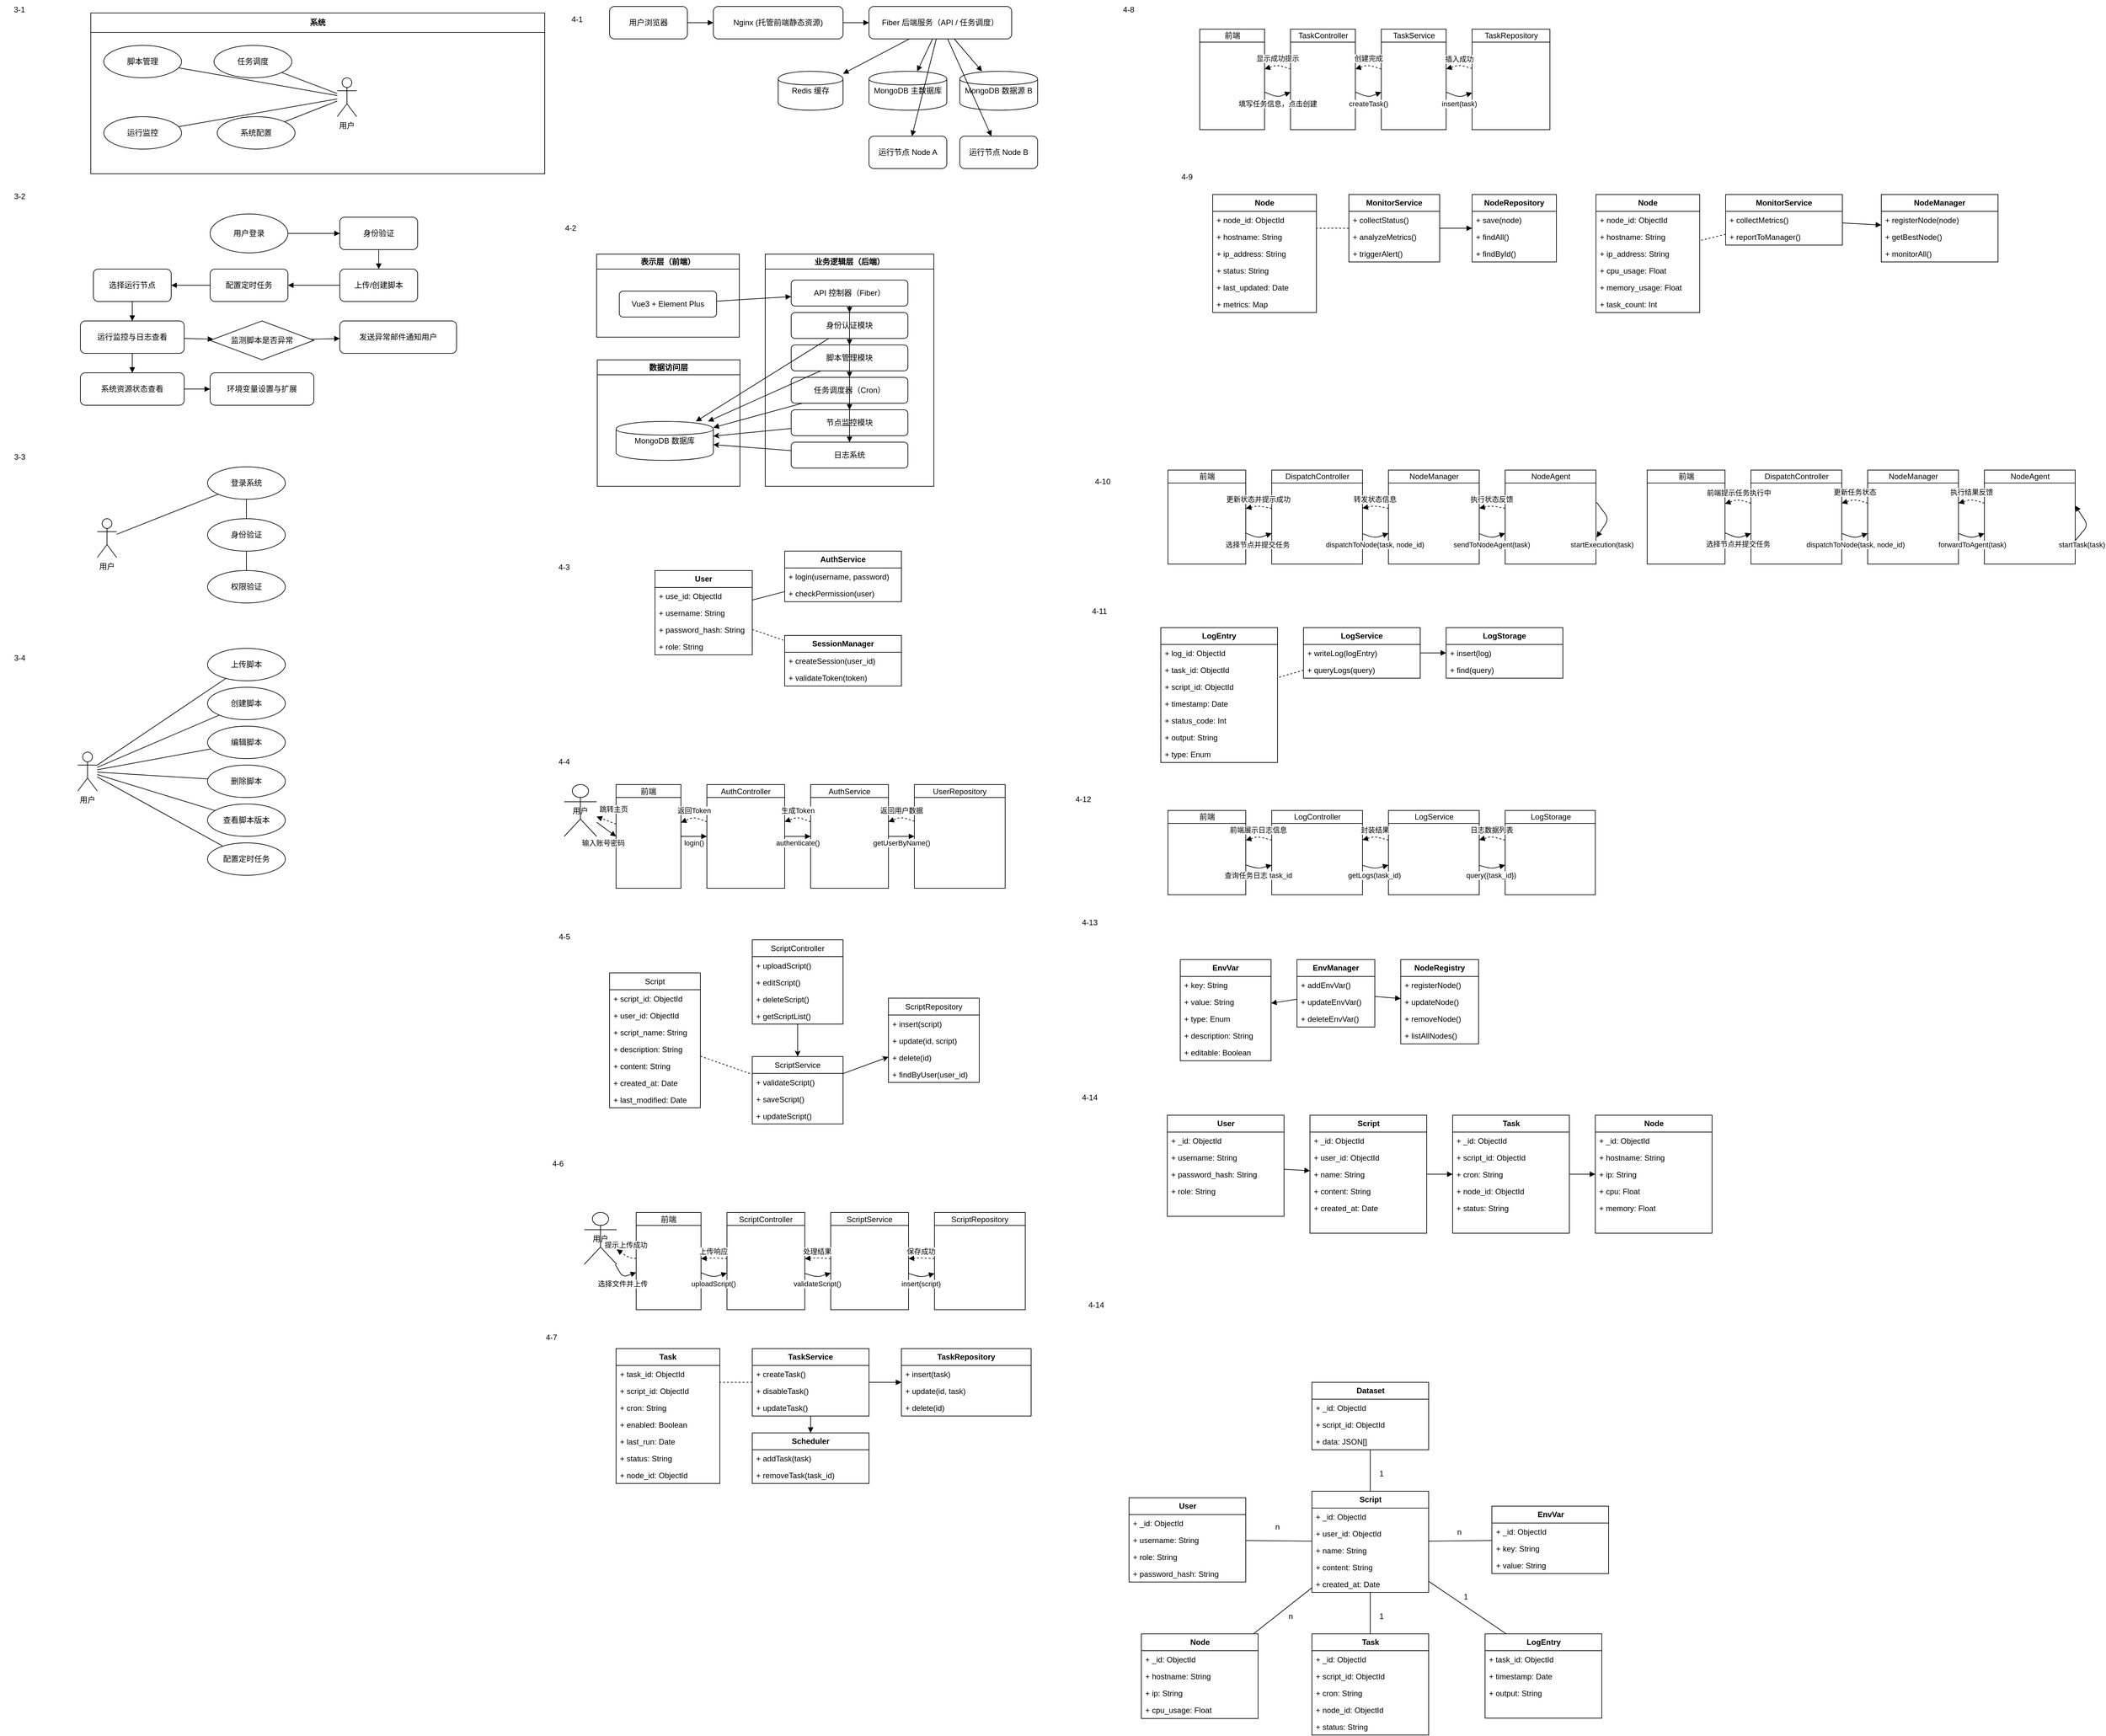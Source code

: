 <mxfile version="26.2.13">
  <diagram name="业务流程图" id="hBL6woh7gNFwQUwJsMlj">
    <mxGraphModel dx="978" dy="663" grid="1" gridSize="10" guides="1" tooltips="1" connect="1" arrows="1" fold="1" page="1" pageScale="1" pageWidth="827" pageHeight="1169" background="none" math="0" shadow="0">
      <root>
        <mxCell id="0" />
        <mxCell id="1" parent="0" />
        <mxCell id="Vya4OlFZXjykWqb1D_3U-92" value="用户" style="shape=umlActor;verticalLabelPosition=bottom;verticalAlign=top;fillColor=none;" parent="1" vertex="1">
          <mxGeometry x="520" y="140" width="30" height="60" as="geometry" />
        </mxCell>
        <mxCell id="Vya4OlFZXjykWqb1D_3U-93" value="系统" style="swimlane;whiteSpace=wrap;html=1;startSize=30;fillColor=none;" parent="1" vertex="1">
          <mxGeometry x="140" y="40" width="700" height="248" as="geometry">
            <mxRectangle x="150" y="80" width="60" height="30" as="alternateBounds" />
          </mxGeometry>
        </mxCell>
        <mxCell id="Vya4OlFZXjykWqb1D_3U-94" value="脚本管理" style="ellipse;whiteSpace=wrap;html=1;fillColor=none;" parent="Vya4OlFZXjykWqb1D_3U-93" vertex="1">
          <mxGeometry x="20" y="50" width="120" height="50" as="geometry" />
        </mxCell>
        <mxCell id="Vya4OlFZXjykWqb1D_3U-95" value="任务调度" style="ellipse;whiteSpace=wrap;html=1;fillColor=none;" parent="Vya4OlFZXjykWqb1D_3U-93" vertex="1">
          <mxGeometry x="190" y="50" width="120" height="50" as="geometry" />
        </mxCell>
        <mxCell id="Vya4OlFZXjykWqb1D_3U-96" value="运行监控" style="ellipse;whiteSpace=wrap;html=1;fillColor=none;" parent="Vya4OlFZXjykWqb1D_3U-93" vertex="1">
          <mxGeometry x="20" y="160" width="120" height="50" as="geometry" />
        </mxCell>
        <mxCell id="Vya4OlFZXjykWqb1D_3U-97" value="系统配置" style="ellipse;whiteSpace=wrap;html=1;fillColor=none;" parent="Vya4OlFZXjykWqb1D_3U-93" vertex="1">
          <mxGeometry x="195" y="160" width="120" height="50" as="geometry" />
        </mxCell>
        <mxCell id="Vya4OlFZXjykWqb1D_3U-98" style="endArrow=none;fillColor=none;" parent="1" source="Vya4OlFZXjykWqb1D_3U-92" target="Vya4OlFZXjykWqb1D_3U-94" edge="1">
          <mxGeometry relative="1" as="geometry" />
        </mxCell>
        <mxCell id="Vya4OlFZXjykWqb1D_3U-99" style="endArrow=none;fillColor=none;" parent="1" source="Vya4OlFZXjykWqb1D_3U-92" target="Vya4OlFZXjykWqb1D_3U-95" edge="1">
          <mxGeometry relative="1" as="geometry" />
        </mxCell>
        <mxCell id="Vya4OlFZXjykWqb1D_3U-100" style="endArrow=none;fillColor=none;" parent="1" source="Vya4OlFZXjykWqb1D_3U-92" target="Vya4OlFZXjykWqb1D_3U-96" edge="1">
          <mxGeometry relative="1" as="geometry" />
        </mxCell>
        <mxCell id="Vya4OlFZXjykWqb1D_3U-101" style="endArrow=none;fillColor=none;" parent="1" source="Vya4OlFZXjykWqb1D_3U-92" target="Vya4OlFZXjykWqb1D_3U-97" edge="1">
          <mxGeometry relative="1" as="geometry" />
        </mxCell>
        <mxCell id="Vya4OlFZXjykWqb1D_3U-104" value="用户登录" style="ellipse;whiteSpace=wrap;html=1;fillColor=none;" parent="1" vertex="1">
          <mxGeometry x="324" y="350" width="120" height="60" as="geometry" />
        </mxCell>
        <mxCell id="Vya4OlFZXjykWqb1D_3U-105" value="身份验证" style="rounded=1;whiteSpace=wrap;html=1;fillColor=none;" parent="1" vertex="1">
          <mxGeometry x="524" y="355" width="120" height="50" as="geometry" />
        </mxCell>
        <mxCell id="Vya4OlFZXjykWqb1D_3U-106" value="上传/创建脚本" style="rounded=1;whiteSpace=wrap;html=1;fillColor=none;" parent="1" vertex="1">
          <mxGeometry x="524" y="435" width="120" height="50" as="geometry" />
        </mxCell>
        <mxCell id="Vya4OlFZXjykWqb1D_3U-107" value="配置定时任务" style="rounded=1;whiteSpace=wrap;html=1;fillColor=none;" parent="1" vertex="1">
          <mxGeometry x="324" y="435" width="120" height="50" as="geometry" />
        </mxCell>
        <mxCell id="Vya4OlFZXjykWqb1D_3U-108" value="选择运行节点" style="rounded=1;whiteSpace=wrap;html=1;fillColor=none;" parent="1" vertex="1">
          <mxGeometry x="144" y="435" width="120" height="50" as="geometry" />
        </mxCell>
        <mxCell id="Vya4OlFZXjykWqb1D_3U-109" value="运行监控与日志查看" style="rounded=1;whiteSpace=wrap;html=1;fillColor=none;" parent="1" vertex="1">
          <mxGeometry x="124" y="515" width="160" height="50" as="geometry" />
        </mxCell>
        <mxCell id="Vya4OlFZXjykWqb1D_3U-110" value="系统资源状态查看" style="rounded=1;whiteSpace=wrap;html=1;fillColor=none;" parent="1" vertex="1">
          <mxGeometry x="124" y="595" width="160" height="50" as="geometry" />
        </mxCell>
        <mxCell id="Vya4OlFZXjykWqb1D_3U-111" value="环境变量设置与扩展" style="rounded=1;whiteSpace=wrap;html=1;fillColor=none;" parent="1" vertex="1">
          <mxGeometry x="324" y="595" width="160" height="50" as="geometry" />
        </mxCell>
        <mxCell id="Vya4OlFZXjykWqb1D_3U-112" value="监测脚本是否异常" style="rhombus;whiteSpace=wrap;html=1;fillColor=none;" parent="1" vertex="1">
          <mxGeometry x="324" y="515" width="160" height="60" as="geometry" />
        </mxCell>
        <mxCell id="Vya4OlFZXjykWqb1D_3U-113" value="发送异常邮件通知用户" style="rounded=1;whiteSpace=wrap;html=1;fillColor=none;" parent="1" vertex="1">
          <mxGeometry x="524" y="515" width="180" height="50" as="geometry" />
        </mxCell>
        <mxCell id="Vya4OlFZXjykWqb1D_3U-114" style="endArrow=block;fillColor=none;" parent="1" source="Vya4OlFZXjykWqb1D_3U-104" target="Vya4OlFZXjykWqb1D_3U-105" edge="1">
          <mxGeometry relative="1" as="geometry" />
        </mxCell>
        <mxCell id="Vya4OlFZXjykWqb1D_3U-115" style="endArrow=block;fillColor=none;" parent="1" source="Vya4OlFZXjykWqb1D_3U-105" target="Vya4OlFZXjykWqb1D_3U-106" edge="1">
          <mxGeometry relative="1" as="geometry" />
        </mxCell>
        <mxCell id="Vya4OlFZXjykWqb1D_3U-116" style="endArrow=block;fillColor=none;" parent="1" source="Vya4OlFZXjykWqb1D_3U-106" target="Vya4OlFZXjykWqb1D_3U-107" edge="1">
          <mxGeometry relative="1" as="geometry" />
        </mxCell>
        <mxCell id="Vya4OlFZXjykWqb1D_3U-117" style="endArrow=block;fillColor=none;" parent="1" source="Vya4OlFZXjykWqb1D_3U-107" target="Vya4OlFZXjykWqb1D_3U-108" edge="1">
          <mxGeometry relative="1" as="geometry" />
        </mxCell>
        <mxCell id="Vya4OlFZXjykWqb1D_3U-118" style="endArrow=block;fillColor=none;" parent="1" source="Vya4OlFZXjykWqb1D_3U-108" target="Vya4OlFZXjykWqb1D_3U-109" edge="1">
          <mxGeometry relative="1" as="geometry" />
        </mxCell>
        <mxCell id="Vya4OlFZXjykWqb1D_3U-119" style="endArrow=block;fillColor=none;" parent="1" source="Vya4OlFZXjykWqb1D_3U-109" target="Vya4OlFZXjykWqb1D_3U-110" edge="1">
          <mxGeometry relative="1" as="geometry" />
        </mxCell>
        <mxCell id="Vya4OlFZXjykWqb1D_3U-120" style="endArrow=block;fillColor=none;" parent="1" source="Vya4OlFZXjykWqb1D_3U-110" target="Vya4OlFZXjykWqb1D_3U-111" edge="1">
          <mxGeometry relative="1" as="geometry" />
        </mxCell>
        <mxCell id="Vya4OlFZXjykWqb1D_3U-121" style="endArrow=block;fillColor=none;" parent="1" source="Vya4OlFZXjykWqb1D_3U-109" target="Vya4OlFZXjykWqb1D_3U-112" edge="1">
          <mxGeometry relative="1" as="geometry" />
        </mxCell>
        <mxCell id="Vya4OlFZXjykWqb1D_3U-122" style="endArrow=block;fillColor=none;" parent="1" source="Vya4OlFZXjykWqb1D_3U-112" target="Vya4OlFZXjykWqb1D_3U-113" edge="1">
          <mxGeometry relative="1" as="geometry" />
        </mxCell>
        <mxCell id="Vya4OlFZXjykWqb1D_3U-123" value="用户" style="shape=umlActor;verticalLabelPosition=bottom;verticalAlign=top;fillColor=none;" parent="1" vertex="1">
          <mxGeometry x="150" y="820" width="30" height="60" as="geometry" />
        </mxCell>
        <mxCell id="Vya4OlFZXjykWqb1D_3U-124" value="登录系统" style="ellipse;whiteSpace=wrap;html=1;fillColor=none;" parent="1" vertex="1">
          <mxGeometry x="320" y="740" width="120" height="50" as="geometry" />
        </mxCell>
        <mxCell id="Vya4OlFZXjykWqb1D_3U-125" value="身份验证" style="ellipse;whiteSpace=wrap;html=1;fillColor=none;" parent="1" vertex="1">
          <mxGeometry x="320" y="820" width="120" height="50" as="geometry" />
        </mxCell>
        <mxCell id="Vya4OlFZXjykWqb1D_3U-126" value="权限验证" style="ellipse;whiteSpace=wrap;html=1;fillColor=none;" parent="1" vertex="1">
          <mxGeometry x="320" y="900" width="120" height="50" as="geometry" />
        </mxCell>
        <mxCell id="Vya4OlFZXjykWqb1D_3U-127" style="endArrow=none;fillColor=none;" parent="1" source="Vya4OlFZXjykWqb1D_3U-123" target="Vya4OlFZXjykWqb1D_3U-124" edge="1">
          <mxGeometry relative="1" as="geometry" />
        </mxCell>
        <mxCell id="Vya4OlFZXjykWqb1D_3U-128" style="endArrow=none;fillColor=none;" parent="1" source="Vya4OlFZXjykWqb1D_3U-124" target="Vya4OlFZXjykWqb1D_3U-125" edge="1">
          <mxGeometry relative="1" as="geometry" />
        </mxCell>
        <mxCell id="Vya4OlFZXjykWqb1D_3U-129" style="endArrow=none;fillColor=none;" parent="1" source="Vya4OlFZXjykWqb1D_3U-125" target="Vya4OlFZXjykWqb1D_3U-126" edge="1">
          <mxGeometry relative="1" as="geometry" />
        </mxCell>
        <mxCell id="Vya4OlFZXjykWqb1D_3U-130" value="用户" style="shape=umlActor;verticalLabelPosition=bottom;verticalAlign=top;fillColor=none;" parent="1" vertex="1">
          <mxGeometry x="120" y="1180" width="30" height="60" as="geometry" />
        </mxCell>
        <mxCell id="Vya4OlFZXjykWqb1D_3U-131" value="上传脚本" style="ellipse;whiteSpace=wrap;html=1;fillColor=none;" parent="1" vertex="1">
          <mxGeometry x="320" y="1020" width="120" height="50" as="geometry" />
        </mxCell>
        <mxCell id="Vya4OlFZXjykWqb1D_3U-132" value="创建脚本" style="ellipse;whiteSpace=wrap;html=1;fillColor=none;" parent="1" vertex="1">
          <mxGeometry x="320" y="1080" width="120" height="50" as="geometry" />
        </mxCell>
        <mxCell id="Vya4OlFZXjykWqb1D_3U-133" value="编辑脚本" style="ellipse;whiteSpace=wrap;html=1;fillColor=none;" parent="1" vertex="1">
          <mxGeometry x="320" y="1140" width="120" height="50" as="geometry" />
        </mxCell>
        <mxCell id="Vya4OlFZXjykWqb1D_3U-134" value="删除脚本" style="ellipse;whiteSpace=wrap;html=1;fillColor=none;" parent="1" vertex="1">
          <mxGeometry x="320" y="1200" width="120" height="50" as="geometry" />
        </mxCell>
        <mxCell id="Vya4OlFZXjykWqb1D_3U-135" value="查看脚本版本" style="ellipse;whiteSpace=wrap;html=1;fillColor=none;" parent="1" vertex="1">
          <mxGeometry x="320" y="1260" width="120" height="50" as="geometry" />
        </mxCell>
        <mxCell id="Vya4OlFZXjykWqb1D_3U-136" value="配置定时任务" style="ellipse;whiteSpace=wrap;html=1;fillColor=none;" parent="1" vertex="1">
          <mxGeometry x="320" y="1320" width="120" height="50" as="geometry" />
        </mxCell>
        <mxCell id="Vya4OlFZXjykWqb1D_3U-137" style="endArrow=none;fillColor=none;" parent="1" source="Vya4OlFZXjykWqb1D_3U-130" target="Vya4OlFZXjykWqb1D_3U-131" edge="1">
          <mxGeometry relative="1" as="geometry" />
        </mxCell>
        <mxCell id="Vya4OlFZXjykWqb1D_3U-138" style="endArrow=none;fillColor=none;" parent="1" source="Vya4OlFZXjykWqb1D_3U-130" target="Vya4OlFZXjykWqb1D_3U-132" edge="1">
          <mxGeometry relative="1" as="geometry" />
        </mxCell>
        <mxCell id="Vya4OlFZXjykWqb1D_3U-139" style="endArrow=none;fillColor=none;" parent="1" source="Vya4OlFZXjykWqb1D_3U-130" target="Vya4OlFZXjykWqb1D_3U-133" edge="1">
          <mxGeometry relative="1" as="geometry" />
        </mxCell>
        <mxCell id="Vya4OlFZXjykWqb1D_3U-140" style="endArrow=none;fillColor=none;" parent="1" source="Vya4OlFZXjykWqb1D_3U-130" target="Vya4OlFZXjykWqb1D_3U-134" edge="1">
          <mxGeometry relative="1" as="geometry" />
        </mxCell>
        <mxCell id="Vya4OlFZXjykWqb1D_3U-141" style="endArrow=none;fillColor=none;" parent="1" source="Vya4OlFZXjykWqb1D_3U-130" target="Vya4OlFZXjykWqb1D_3U-135" edge="1">
          <mxGeometry relative="1" as="geometry" />
        </mxCell>
        <mxCell id="Vya4OlFZXjykWqb1D_3U-142" style="endArrow=none;fillColor=none;" parent="1" source="Vya4OlFZXjykWqb1D_3U-130" target="Vya4OlFZXjykWqb1D_3U-136" edge="1">
          <mxGeometry relative="1" as="geometry" />
        </mxCell>
        <mxCell id="Vya4OlFZXjykWqb1D_3U-143" value="用户浏览器" style="rounded=1;whiteSpace=wrap;html=1;fillColor=none;" parent="1" vertex="1">
          <mxGeometry x="940" y="30" width="120" height="50" as="geometry" />
        </mxCell>
        <mxCell id="Vya4OlFZXjykWqb1D_3U-144" value="Nginx (托管前端静态资源)" style="rounded=1;whiteSpace=wrap;html=1;fillColor=none;" parent="1" vertex="1">
          <mxGeometry x="1100" y="30" width="200" height="50" as="geometry" />
        </mxCell>
        <mxCell id="Vya4OlFZXjykWqb1D_3U-145" value="Fiber 后端服务（API / 任务调度）" style="rounded=1;whiteSpace=wrap;html=1;fillColor=none;" parent="1" vertex="1">
          <mxGeometry x="1340" y="30" width="220" height="50" as="geometry" />
        </mxCell>
        <mxCell id="Vya4OlFZXjykWqb1D_3U-146" value="MongoDB 主数据库" style="shape=cylinder;whiteSpace=wrap;html=1;fillColor=none;" parent="1" vertex="1">
          <mxGeometry x="1340" y="130" width="120" height="60" as="geometry" />
        </mxCell>
        <mxCell id="Vya4OlFZXjykWqb1D_3U-147" value="MongoDB 数据源 B" style="shape=cylinder;whiteSpace=wrap;html=1;fillColor=none;" parent="1" vertex="1">
          <mxGeometry x="1480" y="130" width="120" height="60" as="geometry" />
        </mxCell>
        <mxCell id="Vya4OlFZXjykWqb1D_3U-148" value="Redis 缓存" style="shape=cylinder;whiteSpace=wrap;html=1;fillColor=none;" parent="1" vertex="1">
          <mxGeometry x="1200" y="130" width="100" height="60" as="geometry" />
        </mxCell>
        <mxCell id="Vya4OlFZXjykWqb1D_3U-149" value="运行节点 Node A" style="rounded=1;whiteSpace=wrap;html=1;fillColor=none;" parent="1" vertex="1">
          <mxGeometry x="1340" y="230" width="120" height="50" as="geometry" />
        </mxCell>
        <mxCell id="Vya4OlFZXjykWqb1D_3U-150" value="运行节点 Node B" style="rounded=1;whiteSpace=wrap;html=1;fillColor=none;" parent="1" vertex="1">
          <mxGeometry x="1480" y="230" width="120" height="50" as="geometry" />
        </mxCell>
        <mxCell id="Vya4OlFZXjykWqb1D_3U-151" style="endArrow=block;fillColor=none;" parent="1" source="Vya4OlFZXjykWqb1D_3U-143" target="Vya4OlFZXjykWqb1D_3U-144" edge="1">
          <mxGeometry relative="1" as="geometry" />
        </mxCell>
        <mxCell id="Vya4OlFZXjykWqb1D_3U-152" style="endArrow=block;fillColor=none;" parent="1" source="Vya4OlFZXjykWqb1D_3U-144" target="Vya4OlFZXjykWqb1D_3U-145" edge="1">
          <mxGeometry relative="1" as="geometry" />
        </mxCell>
        <mxCell id="Vya4OlFZXjykWqb1D_3U-153" style="endArrow=block;fillColor=none;" parent="1" source="Vya4OlFZXjykWqb1D_3U-145" target="Vya4OlFZXjykWqb1D_3U-148" edge="1">
          <mxGeometry relative="1" as="geometry" />
        </mxCell>
        <mxCell id="Vya4OlFZXjykWqb1D_3U-154" style="endArrow=block;fillColor=none;" parent="1" source="Vya4OlFZXjykWqb1D_3U-145" target="Vya4OlFZXjykWqb1D_3U-146" edge="1">
          <mxGeometry relative="1" as="geometry" />
        </mxCell>
        <mxCell id="Vya4OlFZXjykWqb1D_3U-155" style="endArrow=block;fillColor=none;" parent="1" source="Vya4OlFZXjykWqb1D_3U-145" target="Vya4OlFZXjykWqb1D_3U-147" edge="1">
          <mxGeometry relative="1" as="geometry" />
        </mxCell>
        <mxCell id="Vya4OlFZXjykWqb1D_3U-156" style="endArrow=block;fillColor=none;" parent="1" source="Vya4OlFZXjykWqb1D_3U-145" target="Vya4OlFZXjykWqb1D_3U-149" edge="1">
          <mxGeometry relative="1" as="geometry" />
        </mxCell>
        <mxCell id="Vya4OlFZXjykWqb1D_3U-157" style="endArrow=block;fillColor=none;" parent="1" source="Vya4OlFZXjykWqb1D_3U-145" target="Vya4OlFZXjykWqb1D_3U-150" edge="1">
          <mxGeometry relative="1" as="geometry" />
        </mxCell>
        <mxCell id="Vya4OlFZXjykWqb1D_3U-158" value="表示层（前端）" style="swimlane;whiteSpace=wrap;html=1;fillColor=none;" parent="1" vertex="1">
          <mxGeometry x="920" y="412" width="220" height="128" as="geometry" />
        </mxCell>
        <mxCell id="Vya4OlFZXjykWqb1D_3U-159" value="Vue3 + Element Plus" style="rounded=1;whiteSpace=wrap;html=1;fillColor=none;" parent="Vya4OlFZXjykWqb1D_3U-158" vertex="1">
          <mxGeometry x="35" y="57" width="150" height="40" as="geometry" />
        </mxCell>
        <mxCell id="Vya4OlFZXjykWqb1D_3U-160" value="业务逻辑层（后端）" style="swimlane;whiteSpace=wrap;html=1;fillColor=none;" parent="1" vertex="1">
          <mxGeometry x="1180" y="412" width="260" height="358" as="geometry" />
        </mxCell>
        <mxCell id="Vya4OlFZXjykWqb1D_3U-161" value="API 控制器（Fiber）" style="rounded=1;whiteSpace=wrap;html=1;fillColor=none;" parent="Vya4OlFZXjykWqb1D_3U-160" vertex="1">
          <mxGeometry x="40" y="40" width="180" height="40" as="geometry" />
        </mxCell>
        <mxCell id="Vya4OlFZXjykWqb1D_3U-162" value="身份认证模块" style="rounded=1;whiteSpace=wrap;html=1;fillColor=none;" parent="Vya4OlFZXjykWqb1D_3U-160" vertex="1">
          <mxGeometry x="40" y="90" width="180" height="40" as="geometry" />
        </mxCell>
        <mxCell id="Vya4OlFZXjykWqb1D_3U-163" value="脚本管理模块" style="rounded=1;whiteSpace=wrap;html=1;fillColor=none;" parent="Vya4OlFZXjykWqb1D_3U-160" vertex="1">
          <mxGeometry x="40" y="140" width="180" height="40" as="geometry" />
        </mxCell>
        <mxCell id="Vya4OlFZXjykWqb1D_3U-164" value="任务调度器（Cron）" style="rounded=1;whiteSpace=wrap;html=1;fillColor=none;" parent="Vya4OlFZXjykWqb1D_3U-160" vertex="1">
          <mxGeometry x="40" y="190" width="180" height="40" as="geometry" />
        </mxCell>
        <mxCell id="Vya4OlFZXjykWqb1D_3U-165" value="节点监控模块" style="rounded=1;whiteSpace=wrap;html=1;fillColor=none;" parent="Vya4OlFZXjykWqb1D_3U-160" vertex="1">
          <mxGeometry x="40" y="240" width="180" height="40" as="geometry" />
        </mxCell>
        <mxCell id="Vya4OlFZXjykWqb1D_3U-166" value="日志系统" style="rounded=1;whiteSpace=wrap;html=1;fillColor=none;" parent="Vya4OlFZXjykWqb1D_3U-160" vertex="1">
          <mxGeometry x="40" y="290" width="180" height="40" as="geometry" />
        </mxCell>
        <mxCell id="Vya4OlFZXjykWqb1D_3U-167" value="数据访问层" style="swimlane;whiteSpace=wrap;html=1;fillColor=none;" parent="1" vertex="1">
          <mxGeometry x="921" y="575" width="220" height="195" as="geometry" />
        </mxCell>
        <mxCell id="Vya4OlFZXjykWqb1D_3U-168" value="MongoDB 数据库" style="shape=cylinder;whiteSpace=wrap;html=1;fillColor=none;" parent="Vya4OlFZXjykWqb1D_3U-167" vertex="1">
          <mxGeometry x="29" y="95" width="150" height="60" as="geometry" />
        </mxCell>
        <mxCell id="Vya4OlFZXjykWqb1D_3U-170" style="endArrow=block;fillColor=none;" parent="1" source="Vya4OlFZXjykWqb1D_3U-159" target="Vya4OlFZXjykWqb1D_3U-161" edge="1">
          <mxGeometry relative="1" as="geometry" />
        </mxCell>
        <mxCell id="Vya4OlFZXjykWqb1D_3U-171" style="endArrow=block;fillColor=none;" parent="1" source="Vya4OlFZXjykWqb1D_3U-161" target="Vya4OlFZXjykWqb1D_3U-162" edge="1">
          <mxGeometry relative="1" as="geometry" />
        </mxCell>
        <mxCell id="Vya4OlFZXjykWqb1D_3U-172" style="endArrow=block;fillColor=none;" parent="1" source="Vya4OlFZXjykWqb1D_3U-161" target="Vya4OlFZXjykWqb1D_3U-163" edge="1">
          <mxGeometry relative="1" as="geometry" />
        </mxCell>
        <mxCell id="Vya4OlFZXjykWqb1D_3U-173" style="endArrow=block;fillColor=none;" parent="1" source="Vya4OlFZXjykWqb1D_3U-161" target="Vya4OlFZXjykWqb1D_3U-164" edge="1">
          <mxGeometry relative="1" as="geometry" />
        </mxCell>
        <mxCell id="Vya4OlFZXjykWqb1D_3U-174" style="endArrow=block;fillColor=none;" parent="1" source="Vya4OlFZXjykWqb1D_3U-161" target="Vya4OlFZXjykWqb1D_3U-165" edge="1">
          <mxGeometry relative="1" as="geometry" />
        </mxCell>
        <mxCell id="Vya4OlFZXjykWqb1D_3U-175" style="endArrow=block;fillColor=none;" parent="1" source="Vya4OlFZXjykWqb1D_3U-161" target="Vya4OlFZXjykWqb1D_3U-166" edge="1">
          <mxGeometry relative="1" as="geometry" />
        </mxCell>
        <mxCell id="Vya4OlFZXjykWqb1D_3U-176" style="endArrow=block;fillColor=none;" parent="1" source="Vya4OlFZXjykWqb1D_3U-163" target="Vya4OlFZXjykWqb1D_3U-168" edge="1">
          <mxGeometry relative="1" as="geometry" />
        </mxCell>
        <mxCell id="Vya4OlFZXjykWqb1D_3U-177" style="endArrow=block;fillColor=none;" parent="1" source="Vya4OlFZXjykWqb1D_3U-164" target="Vya4OlFZXjykWqb1D_3U-168" edge="1">
          <mxGeometry relative="1" as="geometry" />
        </mxCell>
        <mxCell id="Vya4OlFZXjykWqb1D_3U-179" style="endArrow=block;fillColor=none;" parent="1" source="Vya4OlFZXjykWqb1D_3U-162" target="Vya4OlFZXjykWqb1D_3U-168" edge="1">
          <mxGeometry relative="1" as="geometry" />
        </mxCell>
        <mxCell id="Vya4OlFZXjykWqb1D_3U-185" value="用户" style="shape=umlActor;fillColor=none;" parent="1" vertex="1">
          <mxGeometry x="870" y="1230" width="50" height="80" as="geometry" />
        </mxCell>
        <mxCell id="Vya4OlFZXjykWqb1D_3U-186" value="前端" style="shape=swimlane;startSize=20;fillColor=none;" parent="1" vertex="1">
          <mxGeometry x="950" y="1230" width="100" height="160" as="geometry" />
        </mxCell>
        <mxCell id="Vya4OlFZXjykWqb1D_3U-187" value="AuthController" style="shape=swimlane;startSize=20;fillColor=none;" parent="1" vertex="1">
          <mxGeometry x="1090" y="1230" width="120" height="160" as="geometry" />
        </mxCell>
        <mxCell id="Vya4OlFZXjykWqb1D_3U-188" value="AuthService" style="shape=swimlane;startSize=20;fillColor=none;" parent="1" vertex="1">
          <mxGeometry x="1250" y="1230" width="120" height="160" as="geometry" />
        </mxCell>
        <mxCell id="Vya4OlFZXjykWqb1D_3U-189" value="UserRepository" style="shape=swimlane;startSize=20;fillColor=none;" parent="1" vertex="1">
          <mxGeometry x="1410" y="1230" width="140" height="160" as="geometry" />
        </mxCell>
        <mxCell id="Vya4OlFZXjykWqb1D_3U-190" value="输入账号密码" style="endArrow=block;html=1;fillColor=none;entryX=0;entryY=0.5;entryDx=0;entryDy=0;" parent="1" source="Vya4OlFZXjykWqb1D_3U-185" target="Vya4OlFZXjykWqb1D_3U-186" edge="1">
          <mxGeometry x="0.445" y="-20" relative="1" as="geometry">
            <mxPoint x="950" y="1370" as="targetPoint" />
            <Array as="points" />
            <mxPoint as="offset" />
          </mxGeometry>
        </mxCell>
        <mxCell id="Vya4OlFZXjykWqb1D_3U-191" value="login()" style="endArrow=block;html=1;fillColor=none;" parent="1" source="Vya4OlFZXjykWqb1D_3U-186" target="Vya4OlFZXjykWqb1D_3U-187" edge="1">
          <mxGeometry y="-10" relative="1" as="geometry">
            <mxPoint as="offset" />
          </mxGeometry>
        </mxCell>
        <mxCell id="Vya4OlFZXjykWqb1D_3U-192" value="authenticate()" style="endArrow=block;html=1;fillColor=none;" parent="1" source="Vya4OlFZXjykWqb1D_3U-187" target="Vya4OlFZXjykWqb1D_3U-188" edge="1">
          <mxGeometry y="-10" relative="1" as="geometry">
            <mxPoint as="offset" />
          </mxGeometry>
        </mxCell>
        <mxCell id="Vya4OlFZXjykWqb1D_3U-193" value="getUserByName()" style="endArrow=block;html=1;fillColor=none;" parent="1" source="Vya4OlFZXjykWqb1D_3U-188" target="Vya4OlFZXjykWqb1D_3U-189" edge="1">
          <mxGeometry y="-10" relative="1" as="geometry">
            <Array as="points" />
            <mxPoint as="offset" />
          </mxGeometry>
        </mxCell>
        <mxCell id="Vya4OlFZXjykWqb1D_3U-194" value="返回用户数据" style="dashed=1;endArrow=block;html=1;fillColor=none;" parent="1" source="Vya4OlFZXjykWqb1D_3U-189" target="Vya4OlFZXjykWqb1D_3U-188" edge="1">
          <mxGeometry x="-0.007" y="-10" relative="1" as="geometry">
            <Array as="points">
              <mxPoint x="1390" y="1280" />
            </Array>
            <mxPoint x="3" y="-1" as="offset" />
          </mxGeometry>
        </mxCell>
        <mxCell id="Vya4OlFZXjykWqb1D_3U-195" value="生成Token" style="dashed=1;endArrow=block;html=1;fillColor=none;" parent="1" source="Vya4OlFZXjykWqb1D_3U-188" target="Vya4OlFZXjykWqb1D_3U-187" edge="1">
          <mxGeometry y="-10" relative="1" as="geometry">
            <Array as="points">
              <mxPoint x="1230" y="1280" />
            </Array>
            <mxPoint x="4" y="-1" as="offset" />
          </mxGeometry>
        </mxCell>
        <mxCell id="Vya4OlFZXjykWqb1D_3U-196" value="返回Token" style="dashed=1;endArrow=block;html=1;fillColor=none;" parent="1" source="Vya4OlFZXjykWqb1D_3U-187" target="Vya4OlFZXjykWqb1D_3U-186" edge="1">
          <mxGeometry x="-0.009" y="-10" relative="1" as="geometry">
            <Array as="points">
              <mxPoint x="1070" y="1280" />
            </Array>
            <mxPoint x="4" y="-1" as="offset" />
          </mxGeometry>
        </mxCell>
        <mxCell id="Vya4OlFZXjykWqb1D_3U-197" value="跳转主页" style="dashed=1;endArrow=block;html=1;fillColor=none;" parent="1" source="Vya4OlFZXjykWqb1D_3U-186" target="Vya4OlFZXjykWqb1D_3U-185" edge="1">
          <mxGeometry x="-0.249" y="-20" relative="1" as="geometry">
            <Array as="points" />
            <mxPoint as="offset" />
          </mxGeometry>
        </mxCell>
        <mxCell id="Vya4OlFZXjykWqb1D_3U-209" value="&lt;b&gt;User&lt;/b&gt;" style="swimlane;fontStyle=0;childLayout=stackLayout;horizontal=1;startSize=26;fillColor=none;horizontalStack=0;resizeParent=1;resizeParentMax=0;resizeLast=0;collapsible=1;marginBottom=0;whiteSpace=wrap;html=1;" parent="1" vertex="1">
          <mxGeometry x="1010" y="900" width="150" height="130" as="geometry">
            <mxRectangle x="1360" y="880" width="100" height="30" as="alternateBounds" />
          </mxGeometry>
        </mxCell>
        <mxCell id="Vya4OlFZXjykWqb1D_3U-210" value="+ use_id: ObjectId" style="text;strokeColor=none;fillColor=none;align=left;verticalAlign=top;spacingLeft=4;spacingRight=4;overflow=hidden;rotatable=0;points=[[0,0.5],[1,0.5]];portConstraint=eastwest;whiteSpace=wrap;html=1;" parent="Vya4OlFZXjykWqb1D_3U-209" vertex="1">
          <mxGeometry y="26" width="150" height="26" as="geometry" />
        </mxCell>
        <mxCell id="Vya4OlFZXjykWqb1D_3U-211" value="+ username: String" style="text;strokeColor=none;fillColor=none;align=left;verticalAlign=top;spacingLeft=4;spacingRight=4;overflow=hidden;rotatable=0;points=[[0,0.5],[1,0.5]];portConstraint=eastwest;whiteSpace=wrap;html=1;" parent="Vya4OlFZXjykWqb1D_3U-209" vertex="1">
          <mxGeometry y="52" width="150" height="26" as="geometry" />
        </mxCell>
        <mxCell id="Vya4OlFZXjykWqb1D_3U-212" value="+ password_hash: String" style="text;strokeColor=none;fillColor=none;align=left;verticalAlign=top;spacingLeft=4;spacingRight=4;overflow=hidden;rotatable=0;points=[[0,0.5],[1,0.5]];portConstraint=eastwest;whiteSpace=wrap;html=1;" parent="Vya4OlFZXjykWqb1D_3U-209" vertex="1">
          <mxGeometry y="78" width="150" height="26" as="geometry" />
        </mxCell>
        <mxCell id="Vya4OlFZXjykWqb1D_3U-213" value="+ role: String" style="text;strokeColor=none;fillColor=none;align=left;verticalAlign=top;spacingLeft=4;spacingRight=4;overflow=hidden;rotatable=0;points=[[0,0.5],[1,0.5]];portConstraint=eastwest;whiteSpace=wrap;html=1;" parent="Vya4OlFZXjykWqb1D_3U-209" vertex="1">
          <mxGeometry y="104" width="150" height="26" as="geometry" />
        </mxCell>
        <mxCell id="Vya4OlFZXjykWqb1D_3U-214" value="&lt;b&gt;AuthService&lt;/b&gt;" style="swimlane;fontStyle=0;childLayout=stackLayout;horizontal=1;startSize=26;fillColor=none;horizontalStack=0;resizeParent=1;resizeParentMax=0;resizeLast=0;collapsible=1;marginBottom=0;whiteSpace=wrap;html=1;" parent="1" vertex="1">
          <mxGeometry x="1210" y="870" width="180" height="78" as="geometry">
            <mxRectangle x="1360" y="880" width="100" height="30" as="alternateBounds" />
          </mxGeometry>
        </mxCell>
        <mxCell id="Vya4OlFZXjykWqb1D_3U-215" value="+&amp;nbsp;&lt;span style=&quot;text-align: center;&quot;&gt;login(username, password)&lt;/span&gt;" style="text;strokeColor=none;fillColor=none;align=left;verticalAlign=top;spacingLeft=4;spacingRight=4;overflow=hidden;rotatable=0;points=[[0,0.5],[1,0.5]];portConstraint=eastwest;whiteSpace=wrap;html=1;" parent="Vya4OlFZXjykWqb1D_3U-214" vertex="1">
          <mxGeometry y="26" width="180" height="26" as="geometry" />
        </mxCell>
        <mxCell id="Vya4OlFZXjykWqb1D_3U-216" value="+&amp;nbsp;&lt;span style=&quot;text-align: center;&quot;&gt;checkPermission(user)&lt;/span&gt;" style="text;strokeColor=none;fillColor=none;align=left;verticalAlign=top;spacingLeft=4;spacingRight=4;overflow=hidden;rotatable=0;points=[[0,0.5],[1,0.5]];portConstraint=eastwest;whiteSpace=wrap;html=1;" parent="Vya4OlFZXjykWqb1D_3U-214" vertex="1">
          <mxGeometry y="52" width="180" height="26" as="geometry" />
        </mxCell>
        <mxCell id="Vya4OlFZXjykWqb1D_3U-219" value="&lt;b&gt;SessionManager&lt;/b&gt;" style="swimlane;fontStyle=0;childLayout=stackLayout;horizontal=1;startSize=26;fillColor=none;horizontalStack=0;resizeParent=1;resizeParentMax=0;resizeLast=0;collapsible=1;marginBottom=0;whiteSpace=wrap;html=1;" parent="1" vertex="1">
          <mxGeometry x="1210" y="1000" width="180" height="78" as="geometry">
            <mxRectangle x="1360" y="880" width="100" height="30" as="alternateBounds" />
          </mxGeometry>
        </mxCell>
        <mxCell id="Vya4OlFZXjykWqb1D_3U-220" value="+&amp;nbsp;&lt;span style=&quot;text-align: center;&quot;&gt;createSession(user_id&lt;/span&gt;&lt;span style=&quot;text-align: center;&quot;&gt;)&lt;/span&gt;" style="text;strokeColor=none;fillColor=none;align=left;verticalAlign=top;spacingLeft=4;spacingRight=4;overflow=hidden;rotatable=0;points=[[0,0.5],[1,0.5]];portConstraint=eastwest;whiteSpace=wrap;html=1;" parent="Vya4OlFZXjykWqb1D_3U-219" vertex="1">
          <mxGeometry y="26" width="180" height="26" as="geometry" />
        </mxCell>
        <mxCell id="Vya4OlFZXjykWqb1D_3U-221" value="+&amp;nbsp;&lt;span style=&quot;text-align: center;&quot;&gt;validateToken(token)&lt;/span&gt;" style="text;strokeColor=none;fillColor=none;align=left;verticalAlign=top;spacingLeft=4;spacingRight=4;overflow=hidden;rotatable=0;points=[[0,0.5],[1,0.5]];portConstraint=eastwest;whiteSpace=wrap;html=1;" parent="Vya4OlFZXjykWqb1D_3U-219" vertex="1">
          <mxGeometry y="52" width="180" height="26" as="geometry" />
        </mxCell>
        <mxCell id="Vya4OlFZXjykWqb1D_3U-223" value="" style="endArrow=none;html=1;rounded=0;" parent="1" source="Vya4OlFZXjykWqb1D_3U-209" target="Vya4OlFZXjykWqb1D_3U-214" edge="1">
          <mxGeometry width="50" height="50" relative="1" as="geometry">
            <mxPoint x="1030" y="910" as="sourcePoint" />
            <mxPoint x="1080" y="860" as="targetPoint" />
          </mxGeometry>
        </mxCell>
        <mxCell id="Vya4OlFZXjykWqb1D_3U-224" value="" style="endArrow=none;dashed=1;html=1;rounded=0;" parent="1" source="Vya4OlFZXjykWqb1D_3U-209" target="Vya4OlFZXjykWqb1D_3U-219" edge="1">
          <mxGeometry width="50" height="50" relative="1" as="geometry">
            <mxPoint x="1030" y="910" as="sourcePoint" />
            <mxPoint x="1080" y="860" as="targetPoint" />
          </mxGeometry>
        </mxCell>
        <mxCell id="Vya4OlFZXjykWqb1D_3U-226" value="4-3" style="text;html=1;align=center;verticalAlign=middle;whiteSpace=wrap;rounded=0;" parent="1" vertex="1">
          <mxGeometry x="840" y="880" width="60" height="30" as="geometry" />
        </mxCell>
        <mxCell id="Vya4OlFZXjykWqb1D_3U-227" value="4-4" style="text;html=1;align=center;verticalAlign=middle;whiteSpace=wrap;rounded=0;" parent="1" vertex="1">
          <mxGeometry x="840" y="1180" width="60" height="30" as="geometry" />
        </mxCell>
        <mxCell id="Vya4OlFZXjykWqb1D_3U-228" value="4-2" style="text;html=1;align=center;verticalAlign=middle;whiteSpace=wrap;rounded=0;" parent="1" vertex="1">
          <mxGeometry x="850" y="357" width="60" height="30" as="geometry" />
        </mxCell>
        <mxCell id="Vya4OlFZXjykWqb1D_3U-229" value="4-1" style="text;html=1;align=center;verticalAlign=middle;whiteSpace=wrap;rounded=0;" parent="1" vertex="1">
          <mxGeometry x="860" y="35" width="60" height="30" as="geometry" />
        </mxCell>
        <mxCell id="Vya4OlFZXjykWqb1D_3U-230" value="3-1" style="text;html=1;align=center;verticalAlign=middle;whiteSpace=wrap;rounded=0;" parent="1" vertex="1">
          <mxGeometry y="20" width="60" height="30" as="geometry" />
        </mxCell>
        <mxCell id="Vya4OlFZXjykWqb1D_3U-231" value="3-2" style="text;html=1;align=center;verticalAlign=middle;resizable=0;points=[];autosize=1;strokeColor=none;fillColor=none;" parent="1" vertex="1">
          <mxGeometry x="10" y="308" width="40" height="30" as="geometry" />
        </mxCell>
        <mxCell id="Vya4OlFZXjykWqb1D_3U-232" value="3-3" style="text;html=1;align=center;verticalAlign=middle;resizable=0;points=[];autosize=1;strokeColor=none;fillColor=none;" parent="1" vertex="1">
          <mxGeometry x="10" y="710" width="40" height="30" as="geometry" />
        </mxCell>
        <mxCell id="Vya4OlFZXjykWqb1D_3U-233" value="3-4" style="text;html=1;align=center;verticalAlign=middle;resizable=0;points=[];autosize=1;strokeColor=none;fillColor=none;" parent="1" vertex="1">
          <mxGeometry x="10" y="1020" width="40" height="30" as="geometry" />
        </mxCell>
        <mxCell id="Vya4OlFZXjykWqb1D_3U-241" value="4-5" style="text;html=1;align=center;verticalAlign=middle;resizable=0;points=[];autosize=1;strokeColor=none;fillColor=none;" parent="1" vertex="1">
          <mxGeometry x="850" y="1450" width="40" height="30" as="geometry" />
        </mxCell>
        <mxCell id="Vya4OlFZXjykWqb1D_3U-242" value="Script" style="swimlane;fontStyle=0;childLayout=stackLayout;horizontal=1;startSize=26;fillColor=none;horizontalStack=0;resizeParent=1;resizeParentMax=0;resizeLast=0;collapsible=1;marginBottom=0;whiteSpace=wrap;html=1;" parent="1" vertex="1">
          <mxGeometry x="940" y="1520.5" width="140" height="208" as="geometry">
            <mxRectangle x="1140" y="1560" width="70" height="30" as="alternateBounds" />
          </mxGeometry>
        </mxCell>
        <mxCell id="Vya4OlFZXjykWqb1D_3U-243" value="+&amp;nbsp;&lt;span style=&quot;text-align: center;&quot;&gt;script_id: ObjectId&lt;/span&gt;" style="text;strokeColor=none;fillColor=none;align=left;verticalAlign=top;spacingLeft=4;spacingRight=4;overflow=hidden;rotatable=0;points=[[0,0.5],[1,0.5]];portConstraint=eastwest;whiteSpace=wrap;html=1;" parent="Vya4OlFZXjykWqb1D_3U-242" vertex="1">
          <mxGeometry y="26" width="140" height="26" as="geometry" />
        </mxCell>
        <mxCell id="Vya4OlFZXjykWqb1D_3U-244" value="+&amp;nbsp;&lt;span style=&quot;text-align: center;&quot;&gt;user_id&lt;/span&gt;:&amp;nbsp;&lt;span style=&quot;text-align: center;&quot;&gt;ObjectId&lt;/span&gt;" style="text;strokeColor=none;fillColor=none;align=left;verticalAlign=top;spacingLeft=4;spacingRight=4;overflow=hidden;rotatable=0;points=[[0,0.5],[1,0.5]];portConstraint=eastwest;whiteSpace=wrap;html=1;" parent="Vya4OlFZXjykWqb1D_3U-242" vertex="1">
          <mxGeometry y="52" width="140" height="26" as="geometry" />
        </mxCell>
        <mxCell id="Vya4OlFZXjykWqb1D_3U-245" value="+&amp;nbsp;&lt;span style=&quot;text-align: center;&quot;&gt;script_name&lt;/span&gt;: String" style="text;strokeColor=none;fillColor=none;align=left;verticalAlign=top;spacingLeft=4;spacingRight=4;overflow=hidden;rotatable=0;points=[[0,0.5],[1,0.5]];portConstraint=eastwest;whiteSpace=wrap;html=1;" parent="Vya4OlFZXjykWqb1D_3U-242" vertex="1">
          <mxGeometry y="78" width="140" height="26" as="geometry" />
        </mxCell>
        <mxCell id="Vya4OlFZXjykWqb1D_3U-247" value="+&amp;nbsp;&lt;span style=&quot;text-align: center;&quot;&gt;description&lt;/span&gt;:&amp;nbsp;&lt;span style=&quot;text-align: center;&quot;&gt;String&lt;/span&gt;" style="text;strokeColor=none;fillColor=none;align=left;verticalAlign=top;spacingLeft=4;spacingRight=4;overflow=hidden;rotatable=0;points=[[0,0.5],[1,0.5]];portConstraint=eastwest;whiteSpace=wrap;html=1;" parent="Vya4OlFZXjykWqb1D_3U-242" vertex="1">
          <mxGeometry y="104" width="140" height="26" as="geometry" />
        </mxCell>
        <mxCell id="Vya4OlFZXjykWqb1D_3U-246" value="+&amp;nbsp;&lt;span style=&quot;text-align: center;&quot;&gt;content&lt;/span&gt;:&amp;nbsp;&lt;span style=&quot;text-align: center;&quot;&gt;String&lt;/span&gt;" style="text;strokeColor=none;fillColor=none;align=left;verticalAlign=top;spacingLeft=4;spacingRight=4;overflow=hidden;rotatable=0;points=[[0,0.5],[1,0.5]];portConstraint=eastwest;whiteSpace=wrap;html=1;" parent="Vya4OlFZXjykWqb1D_3U-242" vertex="1">
          <mxGeometry y="130" width="140" height="26" as="geometry" />
        </mxCell>
        <mxCell id="Vya4OlFZXjykWqb1D_3U-248" value="+&amp;nbsp;&lt;span style=&quot;text-align: center;&quot;&gt;created_at&lt;/span&gt;:&amp;nbsp;&lt;span style=&quot;text-align: center;&quot;&gt;Date&lt;/span&gt;" style="text;strokeColor=none;fillColor=none;align=left;verticalAlign=top;spacingLeft=4;spacingRight=4;overflow=hidden;rotatable=0;points=[[0,0.5],[1,0.5]];portConstraint=eastwest;whiteSpace=wrap;html=1;" parent="Vya4OlFZXjykWqb1D_3U-242" vertex="1">
          <mxGeometry y="156" width="140" height="26" as="geometry" />
        </mxCell>
        <mxCell id="Vya4OlFZXjykWqb1D_3U-249" value="+&amp;nbsp;&lt;span style=&quot;text-align: center;&quot;&gt;last_modified&lt;/span&gt;:&amp;nbsp;&lt;span style=&quot;text-align: center;&quot;&gt;Date&lt;/span&gt;" style="text;strokeColor=none;fillColor=none;align=left;verticalAlign=top;spacingLeft=4;spacingRight=4;overflow=hidden;rotatable=0;points=[[0,0.5],[1,0.5]];portConstraint=eastwest;whiteSpace=wrap;html=1;" parent="Vya4OlFZXjykWqb1D_3U-242" vertex="1">
          <mxGeometry y="182" width="140" height="26" as="geometry" />
        </mxCell>
        <mxCell id="Vya4OlFZXjykWqb1D_3U-274" value="ScriptController" style="swimlane;fontStyle=0;childLayout=stackLayout;horizontal=1;startSize=26;fillColor=none;horizontalStack=0;resizeParent=1;resizeParentMax=0;resizeLast=0;collapsible=1;marginBottom=0;whiteSpace=wrap;html=1;" parent="1" vertex="1">
          <mxGeometry x="1160" y="1469.5" width="140" height="130" as="geometry">
            <mxRectangle x="1140" y="1560" width="70" height="30" as="alternateBounds" />
          </mxGeometry>
        </mxCell>
        <mxCell id="Vya4OlFZXjykWqb1D_3U-275" value="+ uploadScript()" style="text;strokeColor=none;fillColor=none;align=left;verticalAlign=top;spacingLeft=4;spacingRight=4;overflow=hidden;rotatable=0;points=[[0,0.5],[1,0.5]];portConstraint=eastwest;whiteSpace=wrap;html=1;" parent="Vya4OlFZXjykWqb1D_3U-274" vertex="1">
          <mxGeometry y="26" width="140" height="26" as="geometry" />
        </mxCell>
        <mxCell id="Vya4OlFZXjykWqb1D_3U-276" value="+&amp;nbsp;&lt;span style=&quot;text-align: center;&quot;&gt;editScript()&lt;/span&gt;" style="text;strokeColor=none;fillColor=none;align=left;verticalAlign=top;spacingLeft=4;spacingRight=4;overflow=hidden;rotatable=0;points=[[0,0.5],[1,0.5]];portConstraint=eastwest;whiteSpace=wrap;html=1;" parent="Vya4OlFZXjykWqb1D_3U-274" vertex="1">
          <mxGeometry y="52" width="140" height="26" as="geometry" />
        </mxCell>
        <mxCell id="Vya4OlFZXjykWqb1D_3U-277" value="+ deleteScript()" style="text;strokeColor=none;fillColor=none;align=left;verticalAlign=top;spacingLeft=4;spacingRight=4;overflow=hidden;rotatable=0;points=[[0,0.5],[1,0.5]];portConstraint=eastwest;whiteSpace=wrap;html=1;" parent="Vya4OlFZXjykWqb1D_3U-274" vertex="1">
          <mxGeometry y="78" width="140" height="26" as="geometry" />
        </mxCell>
        <mxCell id="Vya4OlFZXjykWqb1D_3U-278" value="+ getScriptList()" style="text;strokeColor=none;fillColor=none;align=left;verticalAlign=top;spacingLeft=4;spacingRight=4;overflow=hidden;rotatable=0;points=[[0,0.5],[1,0.5]];portConstraint=eastwest;whiteSpace=wrap;html=1;" parent="Vya4OlFZXjykWqb1D_3U-274" vertex="1">
          <mxGeometry y="104" width="140" height="26" as="geometry" />
        </mxCell>
        <mxCell id="Vya4OlFZXjykWqb1D_3U-282" value="ScriptService" style="swimlane;fontStyle=0;childLayout=stackLayout;horizontal=1;startSize=26;fillColor=none;horizontalStack=0;resizeParent=1;resizeParentMax=0;resizeLast=0;collapsible=1;marginBottom=0;whiteSpace=wrap;html=1;" parent="1" vertex="1">
          <mxGeometry x="1160" y="1649.5" width="140" height="104" as="geometry">
            <mxRectangle x="1140" y="1560" width="70" height="30" as="alternateBounds" />
          </mxGeometry>
        </mxCell>
        <mxCell id="Vya4OlFZXjykWqb1D_3U-283" value="+ validateScript()" style="text;strokeColor=none;fillColor=none;align=left;verticalAlign=top;spacingLeft=4;spacingRight=4;overflow=hidden;rotatable=0;points=[[0,0.5],[1,0.5]];portConstraint=eastwest;whiteSpace=wrap;html=1;" parent="Vya4OlFZXjykWqb1D_3U-282" vertex="1">
          <mxGeometry y="26" width="140" height="26" as="geometry" />
        </mxCell>
        <mxCell id="Vya4OlFZXjykWqb1D_3U-284" value="+&amp;nbsp;&lt;span style=&quot;text-align: center;&quot;&gt;saveScript()&lt;/span&gt;" style="text;strokeColor=none;fillColor=none;align=left;verticalAlign=top;spacingLeft=4;spacingRight=4;overflow=hidden;rotatable=0;points=[[0,0.5],[1,0.5]];portConstraint=eastwest;whiteSpace=wrap;html=1;" parent="Vya4OlFZXjykWqb1D_3U-282" vertex="1">
          <mxGeometry y="52" width="140" height="26" as="geometry" />
        </mxCell>
        <mxCell id="Vya4OlFZXjykWqb1D_3U-285" value="+ updateScript()" style="text;strokeColor=none;fillColor=none;align=left;verticalAlign=top;spacingLeft=4;spacingRight=4;overflow=hidden;rotatable=0;points=[[0,0.5],[1,0.5]];portConstraint=eastwest;whiteSpace=wrap;html=1;" parent="Vya4OlFZXjykWqb1D_3U-282" vertex="1">
          <mxGeometry y="78" width="140" height="26" as="geometry" />
        </mxCell>
        <mxCell id="Vya4OlFZXjykWqb1D_3U-287" value="ScriptRepository" style="swimlane;fontStyle=0;childLayout=stackLayout;horizontal=1;startSize=26;fillColor=none;horizontalStack=0;resizeParent=1;resizeParentMax=0;resizeLast=0;collapsible=1;marginBottom=0;whiteSpace=wrap;html=1;" parent="1" vertex="1">
          <mxGeometry x="1370" y="1559.5" width="140" height="130" as="geometry">
            <mxRectangle x="1140" y="1560" width="70" height="30" as="alternateBounds" />
          </mxGeometry>
        </mxCell>
        <mxCell id="Vya4OlFZXjykWqb1D_3U-288" value="+ insert(script)" style="text;strokeColor=none;fillColor=none;align=left;verticalAlign=top;spacingLeft=4;spacingRight=4;overflow=hidden;rotatable=0;points=[[0,0.5],[1,0.5]];portConstraint=eastwest;whiteSpace=wrap;html=1;" parent="Vya4OlFZXjykWqb1D_3U-287" vertex="1">
          <mxGeometry y="26" width="140" height="26" as="geometry" />
        </mxCell>
        <mxCell id="Vya4OlFZXjykWqb1D_3U-289" value="+&amp;nbsp;&lt;span style=&quot;text-align: center;&quot;&gt;update(id, script)&lt;/span&gt;" style="text;strokeColor=none;fillColor=none;align=left;verticalAlign=top;spacingLeft=4;spacingRight=4;overflow=hidden;rotatable=0;points=[[0,0.5],[1,0.5]];portConstraint=eastwest;whiteSpace=wrap;html=1;" parent="Vya4OlFZXjykWqb1D_3U-287" vertex="1">
          <mxGeometry y="52" width="140" height="26" as="geometry" />
        </mxCell>
        <mxCell id="Vya4OlFZXjykWqb1D_3U-290" value="+ delete(id)" style="text;strokeColor=none;fillColor=none;align=left;verticalAlign=top;spacingLeft=4;spacingRight=4;overflow=hidden;rotatable=0;points=[[0,0.5],[1,0.5]];portConstraint=eastwest;whiteSpace=wrap;html=1;" parent="Vya4OlFZXjykWqb1D_3U-287" vertex="1">
          <mxGeometry y="78" width="140" height="26" as="geometry" />
        </mxCell>
        <mxCell id="Vya4OlFZXjykWqb1D_3U-291" value="+ findByUser(user_id)" style="text;strokeColor=none;fillColor=none;align=left;verticalAlign=top;spacingLeft=4;spacingRight=4;overflow=hidden;rotatable=0;points=[[0,0.5],[1,0.5]];portConstraint=eastwest;whiteSpace=wrap;html=1;" parent="Vya4OlFZXjykWqb1D_3U-287" vertex="1">
          <mxGeometry y="104" width="140" height="26" as="geometry" />
        </mxCell>
        <mxCell id="Vya4OlFZXjykWqb1D_3U-292" value="" style="endArrow=none;dashed=1;html=1;rounded=0;" parent="1" source="Vya4OlFZXjykWqb1D_3U-242" target="Vya4OlFZXjykWqb1D_3U-282" edge="1">
          <mxGeometry width="50" height="50" relative="1" as="geometry">
            <mxPoint x="1010" y="1789.5" as="sourcePoint" />
            <mxPoint x="1060" y="1739.5" as="targetPoint" />
          </mxGeometry>
        </mxCell>
        <mxCell id="Vya4OlFZXjykWqb1D_3U-293" value="" style="endArrow=classic;html=1;rounded=0;" parent="1" source="Vya4OlFZXjykWqb1D_3U-274" target="Vya4OlFZXjykWqb1D_3U-282" edge="1">
          <mxGeometry width="50" height="50" relative="1" as="geometry">
            <mxPoint x="1010" y="1789.5" as="sourcePoint" />
            <mxPoint x="1060" y="1739.5" as="targetPoint" />
          </mxGeometry>
        </mxCell>
        <mxCell id="Vya4OlFZXjykWqb1D_3U-294" value="" style="endArrow=classic;html=1;rounded=0;" parent="1" source="Vya4OlFZXjykWqb1D_3U-282" target="Vya4OlFZXjykWqb1D_3U-287" edge="1">
          <mxGeometry width="50" height="50" relative="1" as="geometry">
            <mxPoint x="1010" y="1789.5" as="sourcePoint" />
            <mxPoint x="1060" y="1739.5" as="targetPoint" />
          </mxGeometry>
        </mxCell>
        <mxCell id="Vya4OlFZXjykWqb1D_3U-295" value="4-6" style="text;html=1;align=center;verticalAlign=middle;resizable=0;points=[];autosize=1;strokeColor=none;fillColor=none;" parent="1" vertex="1">
          <mxGeometry x="840" y="1800" width="40" height="30" as="geometry" />
        </mxCell>
        <mxCell id="Vya4OlFZXjykWqb1D_3U-309" value="用户" style="shape=umlActor;" parent="1" vertex="1">
          <mxGeometry x="901" y="1890" width="50" height="80" as="geometry" />
        </mxCell>
        <mxCell id="Vya4OlFZXjykWqb1D_3U-310" value="前端" style="shape=swimlane;startSize=20;" parent="1" vertex="1">
          <mxGeometry x="981" y="1890" width="100" height="150" as="geometry" />
        </mxCell>
        <mxCell id="Vya4OlFZXjykWqb1D_3U-311" value="ScriptController" style="shape=swimlane;startSize=20;" parent="1" vertex="1">
          <mxGeometry x="1121" y="1890" width="120" height="150" as="geometry" />
        </mxCell>
        <mxCell id="Vya4OlFZXjykWqb1D_3U-312" value="ScriptService" style="shape=swimlane;startSize=20;" parent="1" vertex="1">
          <mxGeometry x="1281" y="1890" width="120" height="150" as="geometry" />
        </mxCell>
        <mxCell id="Vya4OlFZXjykWqb1D_3U-313" value="ScriptRepository" style="shape=swimlane;startSize=20;" parent="1" vertex="1">
          <mxGeometry x="1441" y="1890" width="140" height="150" as="geometry" />
        </mxCell>
        <mxCell id="Vya4OlFZXjykWqb1D_3U-314" value="选择文件并上传" style="endArrow=block;html=1;" parent="1" source="Vya4OlFZXjykWqb1D_3U-309" target="Vya4OlFZXjykWqb1D_3U-310" edge="1">
          <mxGeometry x="0.016" y="-10" relative="1" as="geometry">
            <Array as="points">
              <mxPoint x="960" y="1990" />
            </Array>
            <mxPoint x="-3" y="1" as="offset" />
          </mxGeometry>
        </mxCell>
        <mxCell id="Vya4OlFZXjykWqb1D_3U-315" value="uploadScript()" style="endArrow=block;html=1;" parent="1" source="Vya4OlFZXjykWqb1D_3U-310" target="Vya4OlFZXjykWqb1D_3U-311" edge="1">
          <mxGeometry x="-0.042" y="-10" relative="1" as="geometry">
            <Array as="points">
              <mxPoint x="1100" y="1990" />
            </Array>
            <mxPoint x="-3" as="offset" />
          </mxGeometry>
        </mxCell>
        <mxCell id="Vya4OlFZXjykWqb1D_3U-316" value="validateScript()" style="endArrow=block;html=1;" parent="1" source="Vya4OlFZXjykWqb1D_3U-311" target="Vya4OlFZXjykWqb1D_3U-312" edge="1">
          <mxGeometry x="-0.049" y="-10" relative="1" as="geometry">
            <Array as="points">
              <mxPoint x="1260" y="1990" />
            </Array>
            <mxPoint x="-3" as="offset" />
          </mxGeometry>
        </mxCell>
        <mxCell id="Vya4OlFZXjykWqb1D_3U-317" value="insert(script)" style="endArrow=block;html=1;" parent="1" source="Vya4OlFZXjykWqb1D_3U-312" target="Vya4OlFZXjykWqb1D_3U-313" edge="1">
          <mxGeometry x="-0.044" y="-10" relative="1" as="geometry">
            <Array as="points">
              <mxPoint x="1420" y="1990" />
            </Array>
            <mxPoint x="-3" as="offset" />
          </mxGeometry>
        </mxCell>
        <mxCell id="Vya4OlFZXjykWqb1D_3U-318" value="保存成功" style="dashed=1;endArrow=block;html=1;" parent="1" source="Vya4OlFZXjykWqb1D_3U-313" target="Vya4OlFZXjykWqb1D_3U-312" edge="1">
          <mxGeometry x="0.05" y="-10" relative="1" as="geometry">
            <Array as="points">
              <mxPoint x="1420" y="1960" />
            </Array>
            <mxPoint x="1" as="offset" />
          </mxGeometry>
        </mxCell>
        <mxCell id="Vya4OlFZXjykWqb1D_3U-319" value="处理结果" style="dashed=1;endArrow=block;html=1;" parent="1" source="Vya4OlFZXjykWqb1D_3U-312" target="Vya4OlFZXjykWqb1D_3U-311" edge="1">
          <mxGeometry x="0.05" y="-10" relative="1" as="geometry">
            <Array as="points">
              <mxPoint x="1260" y="1960" />
            </Array>
            <mxPoint x="1" as="offset" />
          </mxGeometry>
        </mxCell>
        <mxCell id="Vya4OlFZXjykWqb1D_3U-320" value="上传响应" style="dashed=1;endArrow=block;html=1;" parent="1" source="Vya4OlFZXjykWqb1D_3U-311" target="Vya4OlFZXjykWqb1D_3U-310" edge="1">
          <mxGeometry x="0.05" y="-10" relative="1" as="geometry">
            <Array as="points">
              <mxPoint x="1100" y="1960" />
            </Array>
            <mxPoint x="1" as="offset" />
          </mxGeometry>
        </mxCell>
        <mxCell id="Vya4OlFZXjykWqb1D_3U-321" value="提示上传成功" style="dashed=1;endArrow=block;html=1;" parent="1" source="Vya4OlFZXjykWqb1D_3U-310" target="Vya4OlFZXjykWqb1D_3U-309" edge="1">
          <mxGeometry x="0.558" y="-14" relative="1" as="geometry">
            <Array as="points">
              <mxPoint x="970" y="1960" />
            </Array>
            <mxPoint as="offset" />
          </mxGeometry>
        </mxCell>
        <mxCell id="Vya4OlFZXjykWqb1D_3U-322" value="4-7" style="text;html=1;align=center;verticalAlign=middle;resizable=0;points=[];autosize=1;strokeColor=none;fillColor=none;" parent="1" vertex="1">
          <mxGeometry x="830" y="2068" width="40" height="30" as="geometry" />
        </mxCell>
        <mxCell id="Vya4OlFZXjykWqb1D_3U-458" value="&lt;b&gt;Task&lt;/b&gt;" style="swimlane;fontStyle=0;childLayout=stackLayout;horizontal=1;startSize=26;fillColor=none;horizontalStack=0;resizeParent=1;marginBottom=0;whiteSpace=wrap;html=1;" parent="1" vertex="1">
          <mxGeometry x="950" y="2100" width="160" height="208" as="geometry" />
        </mxCell>
        <mxCell id="Vya4OlFZXjykWqb1D_3U-459" value="+ task_id: ObjectId" style="text;strokeColor=none;fillColor=none;align=left;verticalAlign=top;spacingLeft=4;html=1;" parent="Vya4OlFZXjykWqb1D_3U-458" vertex="1">
          <mxGeometry y="26" width="160" height="26" as="geometry" />
        </mxCell>
        <mxCell id="Vya4OlFZXjykWqb1D_3U-460" value="+ script_id: ObjectId" style="text;strokeColor=none;fillColor=none;align=left;verticalAlign=top;spacingLeft=4;html=1;" parent="Vya4OlFZXjykWqb1D_3U-458" vertex="1">
          <mxGeometry y="52" width="160" height="26" as="geometry" />
        </mxCell>
        <mxCell id="Vya4OlFZXjykWqb1D_3U-461" value="+ cron: String" style="text;strokeColor=none;fillColor=none;align=left;verticalAlign=top;spacingLeft=4;html=1;" parent="Vya4OlFZXjykWqb1D_3U-458" vertex="1">
          <mxGeometry y="78" width="160" height="26" as="geometry" />
        </mxCell>
        <mxCell id="Vya4OlFZXjykWqb1D_3U-462" value="+ enabled: Boolean" style="text;strokeColor=none;fillColor=none;align=left;verticalAlign=top;spacingLeft=4;html=1;" parent="Vya4OlFZXjykWqb1D_3U-458" vertex="1">
          <mxGeometry y="104" width="160" height="26" as="geometry" />
        </mxCell>
        <mxCell id="Vya4OlFZXjykWqb1D_3U-463" value="+ last_run: Date" style="text;strokeColor=none;fillColor=none;align=left;verticalAlign=top;spacingLeft=4;html=1;" parent="Vya4OlFZXjykWqb1D_3U-458" vertex="1">
          <mxGeometry y="130" width="160" height="26" as="geometry" />
        </mxCell>
        <mxCell id="Vya4OlFZXjykWqb1D_3U-464" value="+ status: String" style="text;strokeColor=none;fillColor=none;align=left;verticalAlign=top;spacingLeft=4;html=1;" parent="Vya4OlFZXjykWqb1D_3U-458" vertex="1">
          <mxGeometry y="156" width="160" height="26" as="geometry" />
        </mxCell>
        <mxCell id="Vya4OlFZXjykWqb1D_3U-465" value="+ node_id: ObjectId" style="text;strokeColor=none;fillColor=none;align=left;verticalAlign=top;spacingLeft=4;html=1;" parent="Vya4OlFZXjykWqb1D_3U-458" vertex="1">
          <mxGeometry y="182" width="160" height="26" as="geometry" />
        </mxCell>
        <mxCell id="Vya4OlFZXjykWqb1D_3U-466" value="&lt;b&gt;TaskService&lt;/b&gt;" style="swimlane;fontStyle=0;childLayout=stackLayout;horizontal=1;horizontalStack=0;startSize=26;fillColor=none;resizeParent=1;marginBottom=0;whiteSpace=wrap;html=1;" parent="1" vertex="1">
          <mxGeometry x="1160" y="2100" width="180" height="104" as="geometry" />
        </mxCell>
        <mxCell id="Vya4OlFZXjykWqb1D_3U-467" value="+ createTask()" style="text;strokeColor=none;fillColor=none;align=left;verticalAlign=top;spacingLeft=4;html=1;" parent="Vya4OlFZXjykWqb1D_3U-466" vertex="1">
          <mxGeometry y="26" width="180" height="26" as="geometry" />
        </mxCell>
        <mxCell id="Vya4OlFZXjykWqb1D_3U-468" value="+ disableTask()" style="text;strokeColor=none;fillColor=none;align=left;verticalAlign=top;spacingLeft=4;html=1;" parent="Vya4OlFZXjykWqb1D_3U-466" vertex="1">
          <mxGeometry y="52" width="180" height="26" as="geometry" />
        </mxCell>
        <mxCell id="Vya4OlFZXjykWqb1D_3U-469" value="+ updateTask()" style="text;strokeColor=none;fillColor=none;align=left;verticalAlign=top;spacingLeft=4;html=1;" parent="Vya4OlFZXjykWqb1D_3U-466" vertex="1">
          <mxGeometry y="78" width="180" height="26" as="geometry" />
        </mxCell>
        <mxCell id="Vya4OlFZXjykWqb1D_3U-470" value="&lt;b&gt;Scheduler&lt;/b&gt;" style="swimlane;fontStyle=0;childLayout=stackLayout;horizontal=1;horizontalStack=0;startSize=26;fillColor=none;resizeParent=1;marginBottom=0;whiteSpace=wrap;html=1;" parent="1" vertex="1">
          <mxGeometry x="1160" y="2230" width="180" height="78" as="geometry" />
        </mxCell>
        <mxCell id="Vya4OlFZXjykWqb1D_3U-471" value="+ addTask(task)" style="text;strokeColor=none;fillColor=none;align=left;verticalAlign=top;spacingLeft=4;html=1;" parent="Vya4OlFZXjykWqb1D_3U-470" vertex="1">
          <mxGeometry y="26" width="180" height="26" as="geometry" />
        </mxCell>
        <mxCell id="Vya4OlFZXjykWqb1D_3U-472" value="+ removeTask(task_id)" style="text;strokeColor=none;fillColor=none;align=left;verticalAlign=top;spacingLeft=4;html=1;" parent="Vya4OlFZXjykWqb1D_3U-470" vertex="1">
          <mxGeometry y="52" width="180" height="26" as="geometry" />
        </mxCell>
        <mxCell id="Vya4OlFZXjykWqb1D_3U-473" value="&lt;b&gt;TaskRepository&lt;/b&gt;" style="swimlane;fontStyle=0;childLayout=stackLayout;horizontal=1;horizontalStack=0;startSize=26;fillColor=none;resizeParent=1;marginBottom=0;whiteSpace=wrap;html=1;" parent="1" vertex="1">
          <mxGeometry x="1390" y="2100" width="200" height="104" as="geometry" />
        </mxCell>
        <mxCell id="Vya4OlFZXjykWqb1D_3U-474" value="+ insert(task)" style="text;strokeColor=none;fillColor=none;align=left;verticalAlign=top;spacingLeft=4;html=1;" parent="Vya4OlFZXjykWqb1D_3U-473" vertex="1">
          <mxGeometry y="26" width="200" height="26" as="geometry" />
        </mxCell>
        <mxCell id="Vya4OlFZXjykWqb1D_3U-475" value="+ update(id, task)" style="text;strokeColor=none;fillColor=none;align=left;verticalAlign=top;spacingLeft=4;html=1;" parent="Vya4OlFZXjykWqb1D_3U-473" vertex="1">
          <mxGeometry y="52" width="200" height="26" as="geometry" />
        </mxCell>
        <mxCell id="Vya4OlFZXjykWqb1D_3U-476" value="+ delete(id)" style="text;strokeColor=none;fillColor=none;align=left;verticalAlign=top;spacingLeft=4;html=1;" parent="Vya4OlFZXjykWqb1D_3U-473" vertex="1">
          <mxGeometry y="78" width="200" height="26" as="geometry" />
        </mxCell>
        <mxCell id="Vya4OlFZXjykWqb1D_3U-477" style="endArrow=block;" parent="1" source="Vya4OlFZXjykWqb1D_3U-466" target="Vya4OlFZXjykWqb1D_3U-470" edge="1">
          <mxGeometry relative="1" as="geometry" />
        </mxCell>
        <mxCell id="Vya4OlFZXjykWqb1D_3U-478" style="endArrow=block;" parent="1" source="Vya4OlFZXjykWqb1D_3U-466" target="Vya4OlFZXjykWqb1D_3U-473" edge="1">
          <mxGeometry relative="1" as="geometry" />
        </mxCell>
        <mxCell id="Vya4OlFZXjykWqb1D_3U-479" style="dashed=1;endArrow=none;entryX=1;entryY=1;entryDx=0;entryDy=0;" parent="1" source="Vya4OlFZXjykWqb1D_3U-466" target="Vya4OlFZXjykWqb1D_3U-459" edge="1">
          <mxGeometry relative="1" as="geometry" />
        </mxCell>
        <mxCell id="Vya4OlFZXjykWqb1D_3U-480" value="4-8" style="text;html=1;align=center;verticalAlign=middle;resizable=0;points=[];autosize=1;strokeColor=none;fillColor=none;" parent="1" vertex="1">
          <mxGeometry x="1720" y="20" width="40" height="30" as="geometry" />
        </mxCell>
        <mxCell id="Vya4OlFZXjykWqb1D_3U-491" value="前端" style="shape=swimlane;startSize=20;fillColor=none;html=1;" parent="1" vertex="1">
          <mxGeometry x="1850" y="65" width="100" height="155" as="geometry" />
        </mxCell>
        <mxCell id="Vya4OlFZXjykWqb1D_3U-492" value="TaskController" style="shape=swimlane;startSize=20;fillColor=none;html=1;" parent="1" vertex="1">
          <mxGeometry x="1990" y="65" width="100" height="155" as="geometry" />
        </mxCell>
        <mxCell id="Vya4OlFZXjykWqb1D_3U-493" value="TaskService" style="shape=swimlane;startSize=20;fillColor=none;html=1;" parent="1" vertex="1">
          <mxGeometry x="2130" y="65" width="100" height="155" as="geometry" />
        </mxCell>
        <mxCell id="Vya4OlFZXjykWqb1D_3U-494" value="TaskRepository" style="shape=swimlane;startSize=20;fillColor=none;html=1;" parent="1" vertex="1">
          <mxGeometry x="2270" y="65" width="120" height="155" as="geometry" />
        </mxCell>
        <mxCell id="Vya4OlFZXjykWqb1D_3U-495" value="填写任务信息，点击创建" style="endArrow=block;html=1;" parent="1" source="Vya4OlFZXjykWqb1D_3U-491" target="Vya4OlFZXjykWqb1D_3U-492" edge="1">
          <mxGeometry y="-10" relative="1" as="geometry">
            <Array as="points">
              <mxPoint x="1970" y="170" />
            </Array>
            <mxPoint x="-4" y="1" as="offset" />
          </mxGeometry>
        </mxCell>
        <mxCell id="Vya4OlFZXjykWqb1D_3U-496" value="createTask()" style="endArrow=block;html=1;" parent="1" source="Vya4OlFZXjykWqb1D_3U-492" target="Vya4OlFZXjykWqb1D_3U-493" edge="1">
          <mxGeometry y="-10" relative="1" as="geometry">
            <Array as="points">
              <mxPoint x="2110" y="170" />
            </Array>
            <mxPoint x="-4" y="1" as="offset" />
          </mxGeometry>
        </mxCell>
        <mxCell id="Vya4OlFZXjykWqb1D_3U-497" value="insert(task)" style="endArrow=block;html=1;" parent="1" source="Vya4OlFZXjykWqb1D_3U-493" target="Vya4OlFZXjykWqb1D_3U-494" edge="1">
          <mxGeometry x="0.008" y="-10" relative="1" as="geometry">
            <Array as="points">
              <mxPoint x="2250" y="170" />
            </Array>
            <mxPoint x="-3" y="1" as="offset" />
          </mxGeometry>
        </mxCell>
        <mxCell id="Vya4OlFZXjykWqb1D_3U-498" value="插入成功" style="dashed=1;endArrow=block;html=1;" parent="1" source="Vya4OlFZXjykWqb1D_3U-494" target="Vya4OlFZXjykWqb1D_3U-493" edge="1">
          <mxGeometry x="-0.005" y="-10" relative="1" as="geometry">
            <Array as="points">
              <mxPoint x="2250" y="120" />
            </Array>
            <mxPoint x="3" as="offset" />
          </mxGeometry>
        </mxCell>
        <mxCell id="Vya4OlFZXjykWqb1D_3U-499" value="创建完成" style="dashed=1;endArrow=block;html=1;" parent="1" source="Vya4OlFZXjykWqb1D_3U-493" target="Vya4OlFZXjykWqb1D_3U-492" edge="1">
          <mxGeometry y="-10" relative="1" as="geometry">
            <Array as="points">
              <mxPoint x="2110" y="120" />
            </Array>
            <mxPoint x="3" as="offset" />
          </mxGeometry>
        </mxCell>
        <mxCell id="Vya4OlFZXjykWqb1D_3U-500" value="显示成功提示" style="dashed=1;endArrow=block;html=1;" parent="1" source="Vya4OlFZXjykWqb1D_3U-492" target="Vya4OlFZXjykWqb1D_3U-491" edge="1">
          <mxGeometry y="-10" relative="1" as="geometry">
            <Array as="points">
              <mxPoint x="1970" y="120" />
            </Array>
            <mxPoint x="3" as="offset" />
          </mxGeometry>
        </mxCell>
        <mxCell id="Vya4OlFZXjykWqb1D_3U-501" value="4-9" style="text;html=1;align=center;verticalAlign=middle;resizable=0;points=[];autosize=1;strokeColor=none;fillColor=none;" parent="1" vertex="1">
          <mxGeometry x="1810" y="278" width="40" height="30" as="geometry" />
        </mxCell>
        <mxCell id="Vya4OlFZXjykWqb1D_3U-502" value="&lt;b&gt;Node&lt;/b&gt;" style="swimlane;fontStyle=0;childLayout=stackLayout;horizontalStack=0;horizontal=1;startSize=26;fillColor=none;resizeParent=1;marginBottom=0;whiteSpace=wrap;html=1;" parent="1" vertex="1">
          <mxGeometry x="1870" y="320" width="160" height="182" as="geometry" />
        </mxCell>
        <mxCell id="Vya4OlFZXjykWqb1D_3U-503" value="+ node_id: ObjectId" style="text;strokeColor=none;fillColor=none;align=left;spacingLeft=4;html=1;" parent="Vya4OlFZXjykWqb1D_3U-502" vertex="1">
          <mxGeometry y="26" width="160" height="26" as="geometry" />
        </mxCell>
        <mxCell id="Vya4OlFZXjykWqb1D_3U-504" value="+ hostname: String" style="text;strokeColor=none;fillColor=none;align=left;spacingLeft=4;html=1;" parent="Vya4OlFZXjykWqb1D_3U-502" vertex="1">
          <mxGeometry y="52" width="160" height="26" as="geometry" />
        </mxCell>
        <mxCell id="Vya4OlFZXjykWqb1D_3U-505" value="+ ip_address: String" style="text;strokeColor=none;fillColor=none;align=left;spacingLeft=4;html=1;" parent="Vya4OlFZXjykWqb1D_3U-502" vertex="1">
          <mxGeometry y="78" width="160" height="26" as="geometry" />
        </mxCell>
        <mxCell id="Vya4OlFZXjykWqb1D_3U-506" value="+ status: String" style="text;strokeColor=none;fillColor=none;align=left;spacingLeft=4;html=1;" parent="Vya4OlFZXjykWqb1D_3U-502" vertex="1">
          <mxGeometry y="104" width="160" height="26" as="geometry" />
        </mxCell>
        <mxCell id="Vya4OlFZXjykWqb1D_3U-507" value="+ last_updated: Date" style="text;strokeColor=none;fillColor=none;align=left;spacingLeft=4;html=1;" parent="Vya4OlFZXjykWqb1D_3U-502" vertex="1">
          <mxGeometry y="130" width="160" height="26" as="geometry" />
        </mxCell>
        <mxCell id="Vya4OlFZXjykWqb1D_3U-508" value="+ metrics: Map" style="text;strokeColor=none;fillColor=none;align=left;spacingLeft=4;html=1;" parent="Vya4OlFZXjykWqb1D_3U-502" vertex="1">
          <mxGeometry y="156" width="160" height="26" as="geometry" />
        </mxCell>
        <mxCell id="Vya4OlFZXjykWqb1D_3U-509" value="&lt;b&gt;MonitorService&lt;/b&gt;" style="swimlane;fontStyle=0;childLayout=stackLayout;horizontalStack=0;horizontal=1;startSize=26;fillColor=none;resizeParent=1;marginBottom=0;whiteSpace=wrap;html=1;" parent="1" vertex="1">
          <mxGeometry x="2080" y="320" width="140" height="104" as="geometry" />
        </mxCell>
        <mxCell id="Vya4OlFZXjykWqb1D_3U-510" value="+ collectStatus()" style="text;strokeColor=none;fillColor=none;align=left;spacingLeft=4;html=1;" parent="Vya4OlFZXjykWqb1D_3U-509" vertex="1">
          <mxGeometry y="26" width="140" height="26" as="geometry" />
        </mxCell>
        <mxCell id="Vya4OlFZXjykWqb1D_3U-511" value="+ analyzeMetrics()" style="text;strokeColor=none;fillColor=none;align=left;spacingLeft=4;html=1;" parent="Vya4OlFZXjykWqb1D_3U-509" vertex="1">
          <mxGeometry y="52" width="140" height="26" as="geometry" />
        </mxCell>
        <mxCell id="Vya4OlFZXjykWqb1D_3U-512" value="+ triggerAlert()" style="text;strokeColor=none;fillColor=none;align=left;spacingLeft=4;html=1;" parent="Vya4OlFZXjykWqb1D_3U-509" vertex="1">
          <mxGeometry y="78" width="140" height="26" as="geometry" />
        </mxCell>
        <mxCell id="Vya4OlFZXjykWqb1D_3U-513" value="&lt;b&gt;NodeRepository&lt;/b&gt;" style="swimlane;fontStyle=0;childLayout=stackLayout;horizontalStack=0;horizontal=1;startSize=26;fillColor=none;resizeParent=1;marginBottom=0;whiteSpace=wrap;html=1;" parent="1" vertex="1">
          <mxGeometry x="2270" y="320" width="130" height="104" as="geometry" />
        </mxCell>
        <mxCell id="Vya4OlFZXjykWqb1D_3U-514" value="+ save(node)" style="text;strokeColor=none;fillColor=none;align=left;spacingLeft=4;html=1;" parent="Vya4OlFZXjykWqb1D_3U-513" vertex="1">
          <mxGeometry y="26" width="130" height="26" as="geometry" />
        </mxCell>
        <mxCell id="Vya4OlFZXjykWqb1D_3U-515" value="+ findAll()" style="text;strokeColor=none;fillColor=none;align=left;spacingLeft=4;html=1;" parent="Vya4OlFZXjykWqb1D_3U-513" vertex="1">
          <mxGeometry y="52" width="130" height="26" as="geometry" />
        </mxCell>
        <mxCell id="Vya4OlFZXjykWqb1D_3U-516" value="+ findById()" style="text;strokeColor=none;fillColor=none;align=left;spacingLeft=4;html=1;" parent="Vya4OlFZXjykWqb1D_3U-513" vertex="1">
          <mxGeometry y="78" width="130" height="26" as="geometry" />
        </mxCell>
        <mxCell id="Vya4OlFZXjykWqb1D_3U-517" style="endArrow=block;" parent="1" source="Vya4OlFZXjykWqb1D_3U-509" target="Vya4OlFZXjykWqb1D_3U-513" edge="1">
          <mxGeometry relative="1" as="geometry" />
        </mxCell>
        <mxCell id="Vya4OlFZXjykWqb1D_3U-518" style="dashed=1;endArrow=none;entryX=1;entryY=0;entryDx=0;entryDy=0;" parent="1" source="Vya4OlFZXjykWqb1D_3U-509" target="Vya4OlFZXjykWqb1D_3U-504" edge="1">
          <mxGeometry relative="1" as="geometry" />
        </mxCell>
        <mxCell id="Vya4OlFZXjykWqb1D_3U-519" value="前端" style="shape=swimlane;startSize=20;fillColor=none;html=1;" parent="1" vertex="1">
          <mxGeometry x="1801" y="745" width="120" height="145" as="geometry" />
        </mxCell>
        <mxCell id="Vya4OlFZXjykWqb1D_3U-520" value="DispatchController" style="shape=swimlane;startSize=20;fillColor=none;html=1;" parent="1" vertex="1">
          <mxGeometry x="1961" y="745" width="140" height="145" as="geometry" />
        </mxCell>
        <mxCell id="Vya4OlFZXjykWqb1D_3U-521" value="NodeManager" style="shape=swimlane;startSize=20;fillColor=none;html=1;" parent="1" vertex="1">
          <mxGeometry x="2141" y="745" width="140" height="145" as="geometry" />
        </mxCell>
        <mxCell id="Vya4OlFZXjykWqb1D_3U-522" value="NodeAgent" style="shape=swimlane;startSize=20;fillColor=none;html=1;" parent="1" vertex="1">
          <mxGeometry x="2321" y="745" width="140" height="145" as="geometry" />
        </mxCell>
        <mxCell id="Vya4OlFZXjykWqb1D_3U-523" value="选择节点并提交任务" style="endArrow=block;html=1;" parent="1" source="Vya4OlFZXjykWqb1D_3U-519" target="Vya4OlFZXjykWqb1D_3U-520" edge="1">
          <mxGeometry x="-0.041" y="-10" relative="1" as="geometry">
            <Array as="points">
              <mxPoint x="1940" y="850" />
            </Array>
            <mxPoint x="-4" y="1" as="offset" />
          </mxGeometry>
        </mxCell>
        <mxCell id="Vya4OlFZXjykWqb1D_3U-524" value="dispatchToNode(task, node_id)" style="endArrow=block;html=1;" parent="1" source="Vya4OlFZXjykWqb1D_3U-520" target="Vya4OlFZXjykWqb1D_3U-521" edge="1">
          <mxGeometry x="-0.049" y="-10" relative="1" as="geometry">
            <Array as="points">
              <mxPoint x="2120" y="850" />
            </Array>
            <mxPoint x="-3" y="1" as="offset" />
          </mxGeometry>
        </mxCell>
        <mxCell id="Vya4OlFZXjykWqb1D_3U-525" value="sendToNodeAgent(task)" style="endArrow=block;html=1;" parent="1" source="Vya4OlFZXjykWqb1D_3U-521" target="Vya4OlFZXjykWqb1D_3U-522" edge="1">
          <mxGeometry x="-0.049" y="-10" relative="1" as="geometry">
            <Array as="points">
              <mxPoint x="2300" y="850" />
            </Array>
            <mxPoint x="-3" y="1" as="offset" />
          </mxGeometry>
        </mxCell>
        <mxCell id="Vya4OlFZXjykWqb1D_3U-526" value="startExecution(task)" style="endArrow=block;html=1;entryX=1;entryY=0.75;entryDx=0;entryDy=0;" parent="1" edge="1">
          <mxGeometry x="1" y="14" relative="1" as="geometry">
            <mxPoint x="2462" y="794.803" as="sourcePoint" />
            <mxPoint x="2462" y="848.75" as="targetPoint" />
            <Array as="points">
              <mxPoint x="2481" y="820" />
            </Array>
            <mxPoint x="-4" y="4" as="offset" />
          </mxGeometry>
        </mxCell>
        <mxCell id="Vya4OlFZXjykWqb1D_3U-527" value="执行状态反馈" style="dashed=1;endArrow=block;html=1;" parent="1" source="Vya4OlFZXjykWqb1D_3U-522" target="Vya4OlFZXjykWqb1D_3U-521" edge="1">
          <mxGeometry x="0.05" y="-10" relative="1" as="geometry">
            <Array as="points">
              <mxPoint x="2300" y="800" />
            </Array>
            <mxPoint x="2" as="offset" />
          </mxGeometry>
        </mxCell>
        <mxCell id="Vya4OlFZXjykWqb1D_3U-528" value="转发状态信息" style="dashed=1;endArrow=block;html=1;" parent="1" source="Vya4OlFZXjykWqb1D_3U-521" target="Vya4OlFZXjykWqb1D_3U-520" edge="1">
          <mxGeometry x="0.05" y="-10" relative="1" as="geometry">
            <Array as="points">
              <mxPoint x="2120" y="800" />
            </Array>
            <mxPoint x="2" as="offset" />
          </mxGeometry>
        </mxCell>
        <mxCell id="Vya4OlFZXjykWqb1D_3U-529" value="更新状态并提示成功" style="dashed=1;endArrow=block;html=1;" parent="1" source="Vya4OlFZXjykWqb1D_3U-520" target="Vya4OlFZXjykWqb1D_3U-519" edge="1">
          <mxGeometry x="0.047" y="-10" relative="1" as="geometry">
            <Array as="points">
              <mxPoint x="1940" y="800" />
            </Array>
            <mxPoint x="2" as="offset" />
          </mxGeometry>
        </mxCell>
        <mxCell id="Vya4OlFZXjykWqb1D_3U-530" value="4-10" style="text;html=1;align=center;verticalAlign=middle;resizable=0;points=[];autosize=1;strokeColor=none;fillColor=none;" parent="1" vertex="1">
          <mxGeometry x="1675" y="748" width="50" height="30" as="geometry" />
        </mxCell>
        <mxCell id="Vya4OlFZXjykWqb1D_3U-531" value="4-11" style="text;html=1;align=center;verticalAlign=middle;resizable=0;points=[];autosize=1;strokeColor=none;fillColor=none;" parent="1" vertex="1">
          <mxGeometry x="1670" y="948" width="50" height="30" as="geometry" />
        </mxCell>
        <mxCell id="Vya4OlFZXjykWqb1D_3U-542" value="&lt;b&gt;Node&lt;/b&gt;" style="swimlane;childLayout=stackLayout;horizontalStack=0;horizontal=1;startSize=26;fillColor=none;resizeParent=1;marginBottom=0;whiteSpace=wrap;html=1;" parent="1" vertex="1">
          <mxGeometry x="2461" y="320" width="160" height="182" as="geometry" />
        </mxCell>
        <mxCell id="Vya4OlFZXjykWqb1D_3U-543" value="+ node_id: ObjectId" style="text;align=left;spacingLeft=4;html=1;" parent="Vya4OlFZXjykWqb1D_3U-542" vertex="1">
          <mxGeometry y="26" width="160" height="26" as="geometry" />
        </mxCell>
        <mxCell id="Vya4OlFZXjykWqb1D_3U-544" value="+ hostname: String" style="text;align=left;spacingLeft=4;html=1;" parent="Vya4OlFZXjykWqb1D_3U-542" vertex="1">
          <mxGeometry y="52" width="160" height="26" as="geometry" />
        </mxCell>
        <mxCell id="Vya4OlFZXjykWqb1D_3U-545" value="+ ip_address: String" style="text;align=left;spacingLeft=4;html=1;" parent="Vya4OlFZXjykWqb1D_3U-542" vertex="1">
          <mxGeometry y="78" width="160" height="26" as="geometry" />
        </mxCell>
        <mxCell id="Vya4OlFZXjykWqb1D_3U-546" value="+ cpu_usage: Float" style="text;align=left;spacingLeft=4;html=1;" parent="Vya4OlFZXjykWqb1D_3U-542" vertex="1">
          <mxGeometry y="104" width="160" height="26" as="geometry" />
        </mxCell>
        <mxCell id="Vya4OlFZXjykWqb1D_3U-547" value="+ memory_usage: Float" style="text;align=left;spacingLeft=4;html=1;" parent="Vya4OlFZXjykWqb1D_3U-542" vertex="1">
          <mxGeometry y="130" width="160" height="26" as="geometry" />
        </mxCell>
        <mxCell id="Vya4OlFZXjykWqb1D_3U-548" value="+ task_count: Int" style="text;align=left;spacingLeft=4;html=1;" parent="Vya4OlFZXjykWqb1D_3U-542" vertex="1">
          <mxGeometry y="156" width="160" height="26" as="geometry" />
        </mxCell>
        <mxCell id="Vya4OlFZXjykWqb1D_3U-549" value="&lt;b&gt;MonitorService&lt;/b&gt;" style="swimlane;childLayout=stackLayout;horizontalStack=0;horizontal=1;startSize=26;fillColor=none;resizeParent=1;marginBottom=0;whiteSpace=wrap;html=1;" parent="1" vertex="1">
          <mxGeometry x="2661" y="320" width="180" height="78" as="geometry" />
        </mxCell>
        <mxCell id="Vya4OlFZXjykWqb1D_3U-550" value="+ collectMetrics()" style="text;align=left;spacingLeft=4;html=1;" parent="Vya4OlFZXjykWqb1D_3U-549" vertex="1">
          <mxGeometry y="26" width="180" height="26" as="geometry" />
        </mxCell>
        <mxCell id="Vya4OlFZXjykWqb1D_3U-551" value="+ reportToManager()" style="text;align=left;spacingLeft=4;html=1;" parent="Vya4OlFZXjykWqb1D_3U-549" vertex="1">
          <mxGeometry y="52" width="180" height="26" as="geometry" />
        </mxCell>
        <mxCell id="Vya4OlFZXjykWqb1D_3U-552" value="&lt;b&gt;NodeManager&lt;/b&gt;" style="swimlane;childLayout=stackLayout;horizontalStack=0;horizontal=1;startSize=26;fillColor=none;resizeParent=1;marginBottom=0;whiteSpace=wrap;html=1;" parent="1" vertex="1">
          <mxGeometry x="2901" y="320" width="180" height="104" as="geometry" />
        </mxCell>
        <mxCell id="Vya4OlFZXjykWqb1D_3U-553" value="+ registerNode(node)" style="text;align=left;spacingLeft=4;html=1;" parent="Vya4OlFZXjykWqb1D_3U-552" vertex="1">
          <mxGeometry y="26" width="180" height="26" as="geometry" />
        </mxCell>
        <mxCell id="Vya4OlFZXjykWqb1D_3U-554" value="+ getBestNode()" style="text;align=left;spacingLeft=4;html=1;" parent="Vya4OlFZXjykWqb1D_3U-552" vertex="1">
          <mxGeometry y="52" width="180" height="26" as="geometry" />
        </mxCell>
        <mxCell id="Vya4OlFZXjykWqb1D_3U-555" value="+ monitorAll()" style="text;align=left;spacingLeft=4;html=1;" parent="Vya4OlFZXjykWqb1D_3U-552" vertex="1">
          <mxGeometry y="78" width="180" height="26" as="geometry" />
        </mxCell>
        <mxCell id="Vya4OlFZXjykWqb1D_3U-556" style="endArrow=block;" parent="1" source="Vya4OlFZXjykWqb1D_3U-549" target="Vya4OlFZXjykWqb1D_3U-552" edge="1">
          <mxGeometry relative="1" as="geometry" />
        </mxCell>
        <mxCell id="Vya4OlFZXjykWqb1D_3U-557" style="dashed=1;endArrow=none;" parent="1" source="Vya4OlFZXjykWqb1D_3U-549" target="Vya4OlFZXjykWqb1D_3U-542" edge="1">
          <mxGeometry relative="1" as="geometry" />
        </mxCell>
        <mxCell id="Vya4OlFZXjykWqb1D_3U-558" value="前端" style="shape=swimlane;startSize=20;fillColor=none;html=1;" parent="1" vertex="1">
          <mxGeometry x="2540" y="745" width="120" height="145" as="geometry" />
        </mxCell>
        <mxCell id="Vya4OlFZXjykWqb1D_3U-559" value="DispatchController" style="shape=swimlane;startSize=20;fillColor=none;html=1;" parent="1" vertex="1">
          <mxGeometry x="2700" y="745" width="140" height="145" as="geometry" />
        </mxCell>
        <mxCell id="Vya4OlFZXjykWqb1D_3U-560" value="NodeManager" style="shape=swimlane;startSize=20;fillColor=none;html=1;" parent="1" vertex="1">
          <mxGeometry x="2880" y="745" width="140" height="145" as="geometry" />
        </mxCell>
        <mxCell id="Vya4OlFZXjykWqb1D_3U-561" value="NodeAgent" style="shape=swimlane;startSize=20;fillColor=none;html=1;" parent="1" vertex="1">
          <mxGeometry x="3060" y="745" width="140" height="145" as="geometry" />
        </mxCell>
        <mxCell id="Vya4OlFZXjykWqb1D_3U-562" value="选择节点并提交任务" style="endArrow=block;html=1;" parent="1" source="Vya4OlFZXjykWqb1D_3U-558" target="Vya4OlFZXjykWqb1D_3U-559" edge="1">
          <mxGeometry x="0.007" y="-10" relative="1" as="geometry">
            <Array as="points">
              <mxPoint x="2680" y="850" />
            </Array>
            <mxPoint x="-3" as="offset" />
          </mxGeometry>
        </mxCell>
        <mxCell id="Vya4OlFZXjykWqb1D_3U-563" value="dispatchToNode(task, node_id)" style="endArrow=block;html=1;" parent="1" source="Vya4OlFZXjykWqb1D_3U-559" target="Vya4OlFZXjykWqb1D_3U-560" edge="1">
          <mxGeometry y="-10" relative="1" as="geometry">
            <Array as="points">
              <mxPoint x="2860" y="850" />
            </Array>
            <mxPoint x="-3" y="1" as="offset" />
          </mxGeometry>
        </mxCell>
        <mxCell id="Vya4OlFZXjykWqb1D_3U-564" value="forwardToAgent(task)" style="endArrow=block;html=1;" parent="1" source="Vya4OlFZXjykWqb1D_3U-560" target="Vya4OlFZXjykWqb1D_3U-561" edge="1">
          <mxGeometry y="-10" relative="1" as="geometry">
            <Array as="points">
              <mxPoint x="3040" y="850" />
            </Array>
            <mxPoint x="-3" y="1" as="offset" />
          </mxGeometry>
        </mxCell>
        <mxCell id="Vya4OlFZXjykWqb1D_3U-565" value="startTask(task)" style="endArrow=block;html=1;exitX=1;exitY=0.75;exitDx=0;exitDy=0;" parent="1" source="Vya4OlFZXjykWqb1D_3U-561" edge="1">
          <mxGeometry x="-0.951" y="-12" relative="1" as="geometry">
            <mxPoint x="3200" y="800" as="targetPoint" />
            <Array as="points">
              <mxPoint x="3220" y="830" />
            </Array>
            <mxPoint as="offset" />
          </mxGeometry>
        </mxCell>
        <mxCell id="Vya4OlFZXjykWqb1D_3U-566" value="执行结果反馈" style="dashed=1;endArrow=block;html=1;" parent="1" source="Vya4OlFZXjykWqb1D_3U-561" target="Vya4OlFZXjykWqb1D_3U-560" edge="1">
          <mxGeometry y="-10" relative="1" as="geometry">
            <Array as="points">
              <mxPoint x="3040" y="790" />
            </Array>
            <mxPoint x="3" y="-1" as="offset" />
          </mxGeometry>
        </mxCell>
        <mxCell id="Vya4OlFZXjykWqb1D_3U-567" value="更新任务状态" style="dashed=1;endArrow=block;html=1;" parent="1" source="Vya4OlFZXjykWqb1D_3U-560" target="Vya4OlFZXjykWqb1D_3U-559" edge="1">
          <mxGeometry y="-10" relative="1" as="geometry">
            <Array as="points">
              <mxPoint x="2860" y="790" />
            </Array>
            <mxPoint x="3" y="-1" as="offset" />
          </mxGeometry>
        </mxCell>
        <mxCell id="Vya4OlFZXjykWqb1D_3U-568" value="前端提示任务执行中" style="dashed=1;endArrow=block;html=1;" parent="1" source="Vya4OlFZXjykWqb1D_3U-559" target="Vya4OlFZXjykWqb1D_3U-558" edge="1">
          <mxGeometry x="-0.006" y="-10" relative="1" as="geometry">
            <Array as="points">
              <mxPoint x="2680" y="790" />
            </Array>
            <mxPoint x="4" y="-1" as="offset" />
          </mxGeometry>
        </mxCell>
        <mxCell id="Vya4OlFZXjykWqb1D_3U-569" value="&lt;b&gt;LogEntry&lt;/b&gt;" style="swimlane;childLayout=stackLayout;horizontalStack=0;horizontal=1;startSize=26;fillColor=none;resizeParent=1;whiteSpace=wrap;html=1;" parent="1" vertex="1">
          <mxGeometry x="1790" y="988" width="180" height="208" as="geometry" />
        </mxCell>
        <mxCell id="Vya4OlFZXjykWqb1D_3U-570" value="+ log_id: ObjectId" style="text;align=left;spacingLeft=4;html=1;" parent="Vya4OlFZXjykWqb1D_3U-569" vertex="1">
          <mxGeometry y="26" width="180" height="26" as="geometry" />
        </mxCell>
        <mxCell id="Vya4OlFZXjykWqb1D_3U-571" value="+ task_id: ObjectId" style="text;align=left;spacingLeft=4;html=1;" parent="Vya4OlFZXjykWqb1D_3U-569" vertex="1">
          <mxGeometry y="52" width="180" height="26" as="geometry" />
        </mxCell>
        <mxCell id="Vya4OlFZXjykWqb1D_3U-572" value="+ script_id: ObjectId" style="text;align=left;spacingLeft=4;html=1;" parent="Vya4OlFZXjykWqb1D_3U-569" vertex="1">
          <mxGeometry y="78" width="180" height="26" as="geometry" />
        </mxCell>
        <mxCell id="Vya4OlFZXjykWqb1D_3U-573" value="+ timestamp: Date" style="text;align=left;spacingLeft=4;html=1;" parent="Vya4OlFZXjykWqb1D_3U-569" vertex="1">
          <mxGeometry y="104" width="180" height="26" as="geometry" />
        </mxCell>
        <mxCell id="Vya4OlFZXjykWqb1D_3U-574" value="+ status_code: Int" style="text;align=left;spacingLeft=4;html=1;" parent="Vya4OlFZXjykWqb1D_3U-569" vertex="1">
          <mxGeometry y="130" width="180" height="26" as="geometry" />
        </mxCell>
        <mxCell id="Vya4OlFZXjykWqb1D_3U-575" value="+ output: String" style="text;align=left;spacingLeft=4;html=1;" parent="Vya4OlFZXjykWqb1D_3U-569" vertex="1">
          <mxGeometry y="156" width="180" height="26" as="geometry" />
        </mxCell>
        <mxCell id="Vya4OlFZXjykWqb1D_3U-576" value="+ type: Enum" style="text;align=left;spacingLeft=4;html=1;" parent="Vya4OlFZXjykWqb1D_3U-569" vertex="1">
          <mxGeometry y="182" width="180" height="26" as="geometry" />
        </mxCell>
        <mxCell id="Vya4OlFZXjykWqb1D_3U-577" value="&lt;b&gt;LogService&lt;/b&gt;" style="swimlane;childLayout=stackLayout;horizontalStack=0;horizontal=1;startSize=26;fillColor=none;resizeParent=1;whiteSpace=wrap;html=1;" parent="1" vertex="1">
          <mxGeometry x="2010" y="988" width="180" height="78" as="geometry" />
        </mxCell>
        <mxCell id="Vya4OlFZXjykWqb1D_3U-578" value="+ writeLog(logEntry)" style="text;align=left;spacingLeft=4;html=1;" parent="Vya4OlFZXjykWqb1D_3U-577" vertex="1">
          <mxGeometry y="26" width="180" height="26" as="geometry" />
        </mxCell>
        <mxCell id="Vya4OlFZXjykWqb1D_3U-579" value="+ queryLogs(query)" style="text;align=left;spacingLeft=4;html=1;" parent="Vya4OlFZXjykWqb1D_3U-577" vertex="1">
          <mxGeometry y="52" width="180" height="26" as="geometry" />
        </mxCell>
        <mxCell id="Vya4OlFZXjykWqb1D_3U-580" value="&lt;b&gt;LogStorage&lt;/b&gt;" style="swimlane;childLayout=stackLayout;horizontalStack=0;horizontal=1;startSize=26;fillColor=none;resizeParent=1;whiteSpace=wrap;html=1;" parent="1" vertex="1">
          <mxGeometry x="2230" y="988" width="180" height="78" as="geometry" />
        </mxCell>
        <mxCell id="Vya4OlFZXjykWqb1D_3U-581" value="+ insert(log)" style="text;align=left;spacingLeft=4;html=1;" parent="Vya4OlFZXjykWqb1D_3U-580" vertex="1">
          <mxGeometry y="26" width="180" height="26" as="geometry" />
        </mxCell>
        <mxCell id="Vya4OlFZXjykWqb1D_3U-582" value="+ find(query)" style="text;align=left;spacingLeft=4;html=1;" parent="Vya4OlFZXjykWqb1D_3U-580" vertex="1">
          <mxGeometry y="52" width="180" height="26" as="geometry" />
        </mxCell>
        <mxCell id="Vya4OlFZXjykWqb1D_3U-583" style="endArrow=block;" parent="1" source="Vya4OlFZXjykWqb1D_3U-577" target="Vya4OlFZXjykWqb1D_3U-580" edge="1">
          <mxGeometry relative="1" as="geometry" />
        </mxCell>
        <mxCell id="Vya4OlFZXjykWqb1D_3U-584" style="dashed=1;endArrow=none;" parent="1" source="Vya4OlFZXjykWqb1D_3U-577" target="Vya4OlFZXjykWqb1D_3U-569" edge="1">
          <mxGeometry relative="1" as="geometry" />
        </mxCell>
        <mxCell id="Vya4OlFZXjykWqb1D_3U-585" value="前端" style="shape=swimlane;startSize=20;fillColor=none;html=1;" parent="1" vertex="1">
          <mxGeometry x="1801" y="1270" width="120" height="130" as="geometry" />
        </mxCell>
        <mxCell id="Vya4OlFZXjykWqb1D_3U-586" value="LogController" style="shape=swimlane;startSize=20;fillColor=none;html=1;" parent="1" vertex="1">
          <mxGeometry x="1961" y="1270" width="140" height="130" as="geometry" />
        </mxCell>
        <mxCell id="Vya4OlFZXjykWqb1D_3U-587" value="LogService" style="shape=swimlane;startSize=20;fillColor=none;html=1;" parent="1" vertex="1">
          <mxGeometry x="2141" y="1270" width="140" height="130" as="geometry" />
        </mxCell>
        <mxCell id="Vya4OlFZXjykWqb1D_3U-588" value="LogStorage" style="shape=swimlane;startSize=20;fillColor=none;html=1;" parent="1" vertex="1">
          <mxGeometry x="2321" y="1270" width="139" height="130" as="geometry" />
        </mxCell>
        <mxCell id="Vya4OlFZXjykWqb1D_3U-589" value="查询任务日志 task_id" style="endArrow=block;html=1;" parent="1" source="Vya4OlFZXjykWqb1D_3U-585" target="Vya4OlFZXjykWqb1D_3U-586" edge="1">
          <mxGeometry x="-0.044" y="-10" relative="1" as="geometry">
            <Array as="points">
              <mxPoint x="1940" y="1360" />
            </Array>
            <mxPoint x="-3" as="offset" />
          </mxGeometry>
        </mxCell>
        <mxCell id="Vya4OlFZXjykWqb1D_3U-590" value="getLogs(task_id)" style="endArrow=block;html=1;" parent="1" source="Vya4OlFZXjykWqb1D_3U-586" target="Vya4OlFZXjykWqb1D_3U-587" edge="1">
          <mxGeometry x="-0.049" y="-10" relative="1" as="geometry">
            <Array as="points">
              <mxPoint x="2120" y="1360" />
            </Array>
            <mxPoint x="-3" as="offset" />
          </mxGeometry>
        </mxCell>
        <mxCell id="Vya4OlFZXjykWqb1D_3U-591" value="query({task_id})" style="endArrow=block;html=1;" parent="1" source="Vya4OlFZXjykWqb1D_3U-587" target="Vya4OlFZXjykWqb1D_3U-588" edge="1">
          <mxGeometry x="-0.049" y="-10" relative="1" as="geometry">
            <Array as="points">
              <mxPoint x="2300" y="1360" />
            </Array>
            <mxPoint x="-3" as="offset" />
          </mxGeometry>
        </mxCell>
        <mxCell id="Vya4OlFZXjykWqb1D_3U-592" value="日志数据列表" style="dashed=1;endArrow=block;html=1;" parent="1" source="Vya4OlFZXjykWqb1D_3U-588" target="Vya4OlFZXjykWqb1D_3U-587" edge="1">
          <mxGeometry x="0.049" y="-10" relative="1" as="geometry">
            <Array as="points">
              <mxPoint x="2300" y="1310" />
            </Array>
            <mxPoint x="3" as="offset" />
          </mxGeometry>
        </mxCell>
        <mxCell id="Vya4OlFZXjykWqb1D_3U-593" value="封装结果" style="dashed=1;endArrow=block;html=1;" parent="1" source="Vya4OlFZXjykWqb1D_3U-587" target="Vya4OlFZXjykWqb1D_3U-586" edge="1">
          <mxGeometry x="0.049" y="-10" relative="1" as="geometry">
            <Array as="points">
              <mxPoint x="2120" y="1310" />
            </Array>
            <mxPoint x="3" as="offset" />
          </mxGeometry>
        </mxCell>
        <mxCell id="Vya4OlFZXjykWqb1D_3U-594" value="前端展示日志信息" style="dashed=1;endArrow=block;html=1;" parent="1" source="Vya4OlFZXjykWqb1D_3U-586" target="Vya4OlFZXjykWqb1D_3U-585" edge="1">
          <mxGeometry x="0.044" y="-10" relative="1" as="geometry">
            <Array as="points">
              <mxPoint x="1940" y="1310" />
            </Array>
            <mxPoint x="3" y="-1" as="offset" />
          </mxGeometry>
        </mxCell>
        <mxCell id="Vya4OlFZXjykWqb1D_3U-595" value="4-12" style="text;html=1;align=center;verticalAlign=middle;resizable=0;points=[];autosize=1;strokeColor=none;fillColor=none;" parent="1" vertex="1">
          <mxGeometry x="1645" y="1238" width="50" height="30" as="geometry" />
        </mxCell>
        <mxCell id="Vya4OlFZXjykWqb1D_3U-596" value="4-13" style="text;html=1;align=center;verticalAlign=middle;resizable=0;points=[];autosize=1;strokeColor=none;fillColor=none;" parent="1" vertex="1">
          <mxGeometry x="1655" y="1428" width="50" height="30" as="geometry" />
        </mxCell>
        <mxCell id="Vya4OlFZXjykWqb1D_3U-615" value="&lt;b&gt;EnvVar&lt;/b&gt;" style="swimlane;childLayout=stackLayout;horizontalStack=0;horizontal=1;startSize=26;fillColor=none;resizeParent=1;marginBottom=0;whiteSpace=wrap;html=1;" parent="1" vertex="1">
          <mxGeometry x="1820" y="1500" width="140" height="156" as="geometry" />
        </mxCell>
        <mxCell id="Vya4OlFZXjykWqb1D_3U-616" value="+ key: String" style="text;align=left;spacingLeft=4;html=1;" parent="Vya4OlFZXjykWqb1D_3U-615" vertex="1">
          <mxGeometry y="26" width="140" height="26" as="geometry" />
        </mxCell>
        <mxCell id="Vya4OlFZXjykWqb1D_3U-617" value="+ value: String" style="text;align=left;spacingLeft=4;html=1;" parent="Vya4OlFZXjykWqb1D_3U-615" vertex="1">
          <mxGeometry y="52" width="140" height="26" as="geometry" />
        </mxCell>
        <mxCell id="Vya4OlFZXjykWqb1D_3U-618" value="+ type: Enum" style="text;align=left;spacingLeft=4;html=1;" parent="Vya4OlFZXjykWqb1D_3U-615" vertex="1">
          <mxGeometry y="78" width="140" height="26" as="geometry" />
        </mxCell>
        <mxCell id="Vya4OlFZXjykWqb1D_3U-619" value="+ description: String" style="text;align=left;spacingLeft=4;html=1;" parent="Vya4OlFZXjykWqb1D_3U-615" vertex="1">
          <mxGeometry y="104" width="140" height="26" as="geometry" />
        </mxCell>
        <mxCell id="Vya4OlFZXjykWqb1D_3U-620" value="+ editable: Boolean" style="text;align=left;spacingLeft=4;html=1;" parent="Vya4OlFZXjykWqb1D_3U-615" vertex="1">
          <mxGeometry y="130" width="140" height="26" as="geometry" />
        </mxCell>
        <mxCell id="Vya4OlFZXjykWqb1D_3U-621" value="&lt;b&gt;EnvManager&lt;/b&gt;" style="swimlane;childLayout=stackLayout;horizontalStack=0;horizontal=1;startSize=26;fillColor=none;resizeParent=1;marginBottom=0;whiteSpace=wrap;html=1;" parent="1" vertex="1">
          <mxGeometry x="2000" y="1500" width="120" height="104" as="geometry" />
        </mxCell>
        <mxCell id="Vya4OlFZXjykWqb1D_3U-622" value="+ addEnvVar()" style="text;align=left;spacingLeft=4;html=1;" parent="Vya4OlFZXjykWqb1D_3U-621" vertex="1">
          <mxGeometry y="26" width="120" height="26" as="geometry" />
        </mxCell>
        <mxCell id="Vya4OlFZXjykWqb1D_3U-623" value="+ updateEnvVar()" style="text;align=left;spacingLeft=4;html=1;" parent="Vya4OlFZXjykWqb1D_3U-621" vertex="1">
          <mxGeometry y="52" width="120" height="26" as="geometry" />
        </mxCell>
        <mxCell id="Vya4OlFZXjykWqb1D_3U-624" value="+ deleteEnvVar()" style="text;align=left;spacingLeft=4;html=1;" parent="Vya4OlFZXjykWqb1D_3U-621" vertex="1">
          <mxGeometry y="78" width="120" height="26" as="geometry" />
        </mxCell>
        <mxCell id="Vya4OlFZXjykWqb1D_3U-625" value="&lt;b&gt;NodeRegistry&lt;/b&gt;" style="swimlane;childLayout=stackLayout;horizontalStack=0;horizontal=1;startSize=26;fillColor=none;resizeParent=1;marginBottom=0;whiteSpace=wrap;html=1;" parent="1" vertex="1">
          <mxGeometry x="2160" y="1500" width="120" height="130" as="geometry" />
        </mxCell>
        <mxCell id="Vya4OlFZXjykWqb1D_3U-626" value="+ registerNode()" style="text;align=left;spacingLeft=4;html=1;" parent="Vya4OlFZXjykWqb1D_3U-625" vertex="1">
          <mxGeometry y="26" width="120" height="26" as="geometry" />
        </mxCell>
        <mxCell id="Vya4OlFZXjykWqb1D_3U-627" value="+ updateNode()" style="text;align=left;spacingLeft=4;html=1;" parent="Vya4OlFZXjykWqb1D_3U-625" vertex="1">
          <mxGeometry y="52" width="120" height="26" as="geometry" />
        </mxCell>
        <mxCell id="Vya4OlFZXjykWqb1D_3U-628" value="+ removeNode()" style="text;align=left;spacingLeft=4;html=1;" parent="Vya4OlFZXjykWqb1D_3U-625" vertex="1">
          <mxGeometry y="78" width="120" height="26" as="geometry" />
        </mxCell>
        <mxCell id="Vya4OlFZXjykWqb1D_3U-629" value="+ listAllNodes()" style="text;align=left;spacingLeft=4;html=1;" parent="Vya4OlFZXjykWqb1D_3U-625" vertex="1">
          <mxGeometry y="104" width="120" height="26" as="geometry" />
        </mxCell>
        <mxCell id="Vya4OlFZXjykWqb1D_3U-630" style="endArrow=block;" parent="1" source="Vya4OlFZXjykWqb1D_3U-621" target="Vya4OlFZXjykWqb1D_3U-615" edge="1">
          <mxGeometry relative="1" as="geometry" />
        </mxCell>
        <mxCell id="Vya4OlFZXjykWqb1D_3U-631" style="endArrow=block;" parent="1" source="Vya4OlFZXjykWqb1D_3U-621" target="Vya4OlFZXjykWqb1D_3U-625" edge="1">
          <mxGeometry relative="1" as="geometry" />
        </mxCell>
        <mxCell id="Vya4OlFZXjykWqb1D_3U-632" value="4-14" style="text;html=1;align=center;verticalAlign=middle;resizable=0;points=[];autosize=1;strokeColor=none;fillColor=none;" parent="1" vertex="1">
          <mxGeometry x="1655" y="1698" width="50" height="30" as="geometry" />
        </mxCell>
        <mxCell id="Vya4OlFZXjykWqb1D_3U-657" value="&lt;b&gt;User&lt;/b&gt;" style="swimlane;childLayout=stackLayout;horizontalStack=0;startSize=26;fillColor=none;html=1;" parent="1" vertex="1">
          <mxGeometry x="1800" y="1740" width="180" height="156" as="geometry" />
        </mxCell>
        <mxCell id="Vya4OlFZXjykWqb1D_3U-658" value="+ _id: ObjectId" style="text;align=left;spacingLeft=4;html=1;" parent="Vya4OlFZXjykWqb1D_3U-657" vertex="1">
          <mxGeometry y="26" width="180" height="26" as="geometry" />
        </mxCell>
        <mxCell id="Vya4OlFZXjykWqb1D_3U-659" value="+ username: String" style="text;align=left;spacingLeft=4;html=1;" parent="Vya4OlFZXjykWqb1D_3U-657" vertex="1">
          <mxGeometry y="52" width="180" height="26" as="geometry" />
        </mxCell>
        <mxCell id="Vya4OlFZXjykWqb1D_3U-660" value="+ password_hash: String" style="text;align=left;spacingLeft=4;html=1;" parent="Vya4OlFZXjykWqb1D_3U-657" vertex="1">
          <mxGeometry y="78" width="180" height="26" as="geometry" />
        </mxCell>
        <mxCell id="Vya4OlFZXjykWqb1D_3U-661" value="+ role: String" style="text;align=left;spacingLeft=4;html=1;" parent="Vya4OlFZXjykWqb1D_3U-657" vertex="1">
          <mxGeometry y="104" width="180" height="26" as="geometry" />
        </mxCell>
        <mxCell id="Vya4OlFZXjykWqb1D_3U-662" value="&lt;b&gt;Script&lt;/b&gt;" style="swimlane;childLayout=stackLayout;horizontalStack=0;startSize=26;fillColor=none;html=1;" parent="1" vertex="1">
          <mxGeometry x="2020" y="1740" width="180" height="182" as="geometry" />
        </mxCell>
        <mxCell id="Vya4OlFZXjykWqb1D_3U-663" value="+ _id: ObjectId" style="text;align=left;spacingLeft=4;html=1;" parent="Vya4OlFZXjykWqb1D_3U-662" vertex="1">
          <mxGeometry y="26" width="180" height="26" as="geometry" />
        </mxCell>
        <mxCell id="Vya4OlFZXjykWqb1D_3U-664" value="+ user_id: ObjectId" style="text;align=left;spacingLeft=4;html=1;" parent="Vya4OlFZXjykWqb1D_3U-662" vertex="1">
          <mxGeometry y="52" width="180" height="26" as="geometry" />
        </mxCell>
        <mxCell id="Vya4OlFZXjykWqb1D_3U-665" value="+ name: String" style="text;align=left;spacingLeft=4;html=1;" parent="Vya4OlFZXjykWqb1D_3U-662" vertex="1">
          <mxGeometry y="78" width="180" height="26" as="geometry" />
        </mxCell>
        <mxCell id="Vya4OlFZXjykWqb1D_3U-666" value="+ content: String" style="text;align=left;spacingLeft=4;html=1;" parent="Vya4OlFZXjykWqb1D_3U-662" vertex="1">
          <mxGeometry y="104" width="180" height="26" as="geometry" />
        </mxCell>
        <mxCell id="Vya4OlFZXjykWqb1D_3U-667" value="+ created_at: Date" style="text;align=left;spacingLeft=4;html=1;" parent="Vya4OlFZXjykWqb1D_3U-662" vertex="1">
          <mxGeometry y="130" width="180" height="26" as="geometry" />
        </mxCell>
        <mxCell id="Vya4OlFZXjykWqb1D_3U-668" value="&lt;b&gt;Task&lt;/b&gt;" style="swimlane;childLayout=stackLayout;horizontalStack=0;startSize=26;fillColor=none;html=1;" parent="1" vertex="1">
          <mxGeometry x="2240" y="1740" width="180" height="182" as="geometry" />
        </mxCell>
        <mxCell id="Vya4OlFZXjykWqb1D_3U-669" value="+ _id: ObjectId" style="text;align=left;spacingLeft=4;html=1;" parent="Vya4OlFZXjykWqb1D_3U-668" vertex="1">
          <mxGeometry y="26" width="180" height="26" as="geometry" />
        </mxCell>
        <mxCell id="Vya4OlFZXjykWqb1D_3U-670" value="+ script_id: ObjectId" style="text;align=left;spacingLeft=4;html=1;" parent="Vya4OlFZXjykWqb1D_3U-668" vertex="1">
          <mxGeometry y="52" width="180" height="26" as="geometry" />
        </mxCell>
        <mxCell id="Vya4OlFZXjykWqb1D_3U-671" value="+ cron: String" style="text;align=left;spacingLeft=4;html=1;" parent="Vya4OlFZXjykWqb1D_3U-668" vertex="1">
          <mxGeometry y="78" width="180" height="26" as="geometry" />
        </mxCell>
        <mxCell id="Vya4OlFZXjykWqb1D_3U-672" value="+ node_id: ObjectId" style="text;align=left;spacingLeft=4;html=1;" parent="Vya4OlFZXjykWqb1D_3U-668" vertex="1">
          <mxGeometry y="104" width="180" height="26" as="geometry" />
        </mxCell>
        <mxCell id="Vya4OlFZXjykWqb1D_3U-673" value="+ status: String" style="text;align=left;spacingLeft=4;html=1;" parent="Vya4OlFZXjykWqb1D_3U-668" vertex="1">
          <mxGeometry y="130" width="180" height="26" as="geometry" />
        </mxCell>
        <mxCell id="Vya4OlFZXjykWqb1D_3U-674" value="&lt;b&gt;Node&lt;/b&gt;" style="swimlane;childLayout=stackLayout;horizontalStack=0;startSize=26;fillColor=none;html=1;" parent="1" vertex="1">
          <mxGeometry x="2460" y="1740" width="180" height="182" as="geometry" />
        </mxCell>
        <mxCell id="Vya4OlFZXjykWqb1D_3U-675" value="+ _id: ObjectId" style="text;align=left;spacingLeft=4;html=1;" parent="Vya4OlFZXjykWqb1D_3U-674" vertex="1">
          <mxGeometry y="26" width="180" height="26" as="geometry" />
        </mxCell>
        <mxCell id="Vya4OlFZXjykWqb1D_3U-676" value="+ hostname: String" style="text;align=left;spacingLeft=4;html=1;" parent="Vya4OlFZXjykWqb1D_3U-674" vertex="1">
          <mxGeometry y="52" width="180" height="26" as="geometry" />
        </mxCell>
        <mxCell id="Vya4OlFZXjykWqb1D_3U-677" value="+ ip: String" style="text;align=left;spacingLeft=4;html=1;" parent="Vya4OlFZXjykWqb1D_3U-674" vertex="1">
          <mxGeometry y="78" width="180" height="26" as="geometry" />
        </mxCell>
        <mxCell id="Vya4OlFZXjykWqb1D_3U-678" value="+ cpu: Float" style="text;align=left;spacingLeft=4;html=1;" parent="Vya4OlFZXjykWqb1D_3U-674" vertex="1">
          <mxGeometry y="104" width="180" height="26" as="geometry" />
        </mxCell>
        <mxCell id="Vya4OlFZXjykWqb1D_3U-679" value="+ memory: Float" style="text;align=left;spacingLeft=4;html=1;" parent="Vya4OlFZXjykWqb1D_3U-674" vertex="1">
          <mxGeometry y="130" width="180" height="26" as="geometry" />
        </mxCell>
        <mxCell id="Vya4OlFZXjykWqb1D_3U-680" style="endArrow=block;" parent="1" source="Vya4OlFZXjykWqb1D_3U-657" target="Vya4OlFZXjykWqb1D_3U-662" edge="1">
          <mxGeometry relative="1" as="geometry" />
        </mxCell>
        <mxCell id="Vya4OlFZXjykWqb1D_3U-681" style="endArrow=block;" parent="1" source="Vya4OlFZXjykWqb1D_3U-662" target="Vya4OlFZXjykWqb1D_3U-668" edge="1">
          <mxGeometry relative="1" as="geometry" />
        </mxCell>
        <mxCell id="Vya4OlFZXjykWqb1D_3U-682" style="endArrow=block;" parent="1" source="Vya4OlFZXjykWqb1D_3U-668" target="Vya4OlFZXjykWqb1D_3U-674" edge="1">
          <mxGeometry relative="1" as="geometry" />
        </mxCell>
        <mxCell id="Vya4OlFZXjykWqb1D_3U-695" value="4-14" style="text;html=1;align=center;verticalAlign=middle;resizable=0;points=[];autosize=1;strokeColor=none;fillColor=none;" parent="1" vertex="1">
          <mxGeometry x="1665" y="2018" width="50" height="30" as="geometry" />
        </mxCell>
        <mxCell id="Vya4OlFZXjykWqb1D_3U-765" value="&lt;b&gt;User&lt;/b&gt;" style="swimlane;childLayout=stackLayout;horizontalStack=0;startSize=26;fillColor=none;html=1;" parent="1" vertex="1">
          <mxGeometry x="1741" y="2330" width="180" height="130" as="geometry" />
        </mxCell>
        <mxCell id="Vya4OlFZXjykWqb1D_3U-766" value="+ _id: ObjectId" style="text;align=left;spacingLeft=4;html=1;" parent="Vya4OlFZXjykWqb1D_3U-765" vertex="1">
          <mxGeometry y="26" width="180" height="26" as="geometry" />
        </mxCell>
        <mxCell id="Vya4OlFZXjykWqb1D_3U-767" value="+ username: String" style="text;align=left;spacingLeft=4;html=1;" parent="Vya4OlFZXjykWqb1D_3U-765" vertex="1">
          <mxGeometry y="52" width="180" height="26" as="geometry" />
        </mxCell>
        <mxCell id="Vya4OlFZXjykWqb1D_3U-768" value="+ role: String" style="text;align=left;spacingLeft=4;html=1;" parent="Vya4OlFZXjykWqb1D_3U-765" vertex="1">
          <mxGeometry y="78" width="180" height="26" as="geometry" />
        </mxCell>
        <mxCell id="Vya4OlFZXjykWqb1D_3U-769" value="+ password_hash: String" style="text;align=left;spacingLeft=4;html=1;" parent="Vya4OlFZXjykWqb1D_3U-765" vertex="1">
          <mxGeometry y="104" width="180" height="26" as="geometry" />
        </mxCell>
        <mxCell id="Vya4OlFZXjykWqb1D_3U-770" value="&lt;b&gt;Script&lt;/b&gt;" style="swimlane;childLayout=stackLayout;horizontalStack=0;startSize=26;fillColor=none;html=1;" parent="1" vertex="1">
          <mxGeometry x="2023" y="2320" width="180" height="156" as="geometry" />
        </mxCell>
        <mxCell id="Vya4OlFZXjykWqb1D_3U-771" value="+ _id: ObjectId" style="text;align=left;spacingLeft=4;html=1;" parent="Vya4OlFZXjykWqb1D_3U-770" vertex="1">
          <mxGeometry y="26" width="180" height="26" as="geometry" />
        </mxCell>
        <mxCell id="Vya4OlFZXjykWqb1D_3U-772" value="+ user_id: ObjectId" style="text;align=left;spacingLeft=4;html=1;" parent="Vya4OlFZXjykWqb1D_3U-770" vertex="1">
          <mxGeometry y="52" width="180" height="26" as="geometry" />
        </mxCell>
        <mxCell id="Vya4OlFZXjykWqb1D_3U-773" value="+ name: String" style="text;align=left;spacingLeft=4;html=1;" parent="Vya4OlFZXjykWqb1D_3U-770" vertex="1">
          <mxGeometry y="78" width="180" height="26" as="geometry" />
        </mxCell>
        <mxCell id="Vya4OlFZXjykWqb1D_3U-774" value="+ content: String" style="text;align=left;spacingLeft=4;html=1;" parent="Vya4OlFZXjykWqb1D_3U-770" vertex="1">
          <mxGeometry y="104" width="180" height="26" as="geometry" />
        </mxCell>
        <mxCell id="Vya4OlFZXjykWqb1D_3U-775" value="+ created_at: Date" style="text;align=left;spacingLeft=4;html=1;" parent="Vya4OlFZXjykWqb1D_3U-770" vertex="1">
          <mxGeometry y="130" width="180" height="26" as="geometry" />
        </mxCell>
        <mxCell id="Vya4OlFZXjykWqb1D_3U-776" value="&lt;b&gt;Dataset&lt;/b&gt;" style="swimlane;childLayout=stackLayout;horizontalStack=0;startSize=26;fillColor=none;html=1;" parent="1" vertex="1">
          <mxGeometry x="2023" y="2152" width="180" height="104" as="geometry" />
        </mxCell>
        <mxCell id="Vya4OlFZXjykWqb1D_3U-777" value="+ _id: ObjectId" style="text;align=left;spacingLeft=4;html=1;" parent="Vya4OlFZXjykWqb1D_3U-776" vertex="1">
          <mxGeometry y="26" width="180" height="26" as="geometry" />
        </mxCell>
        <mxCell id="Vya4OlFZXjykWqb1D_3U-778" value="+ script_id: ObjectId" style="text;align=left;spacingLeft=4;html=1;" parent="Vya4OlFZXjykWqb1D_3U-776" vertex="1">
          <mxGeometry y="52" width="180" height="26" as="geometry" />
        </mxCell>
        <mxCell id="Vya4OlFZXjykWqb1D_3U-779" value="+ data: JSON[]" style="text;align=left;spacingLeft=4;html=1;" parent="Vya4OlFZXjykWqb1D_3U-776" vertex="1">
          <mxGeometry y="78" width="180" height="26" as="geometry" />
        </mxCell>
        <mxCell id="Vya4OlFZXjykWqb1D_3U-780" value="&lt;b&gt;EnvVar&lt;/b&gt;" style="swimlane;childLayout=stackLayout;horizontalStack=0;startSize=26;fillColor=none;html=1;" parent="1" vertex="1">
          <mxGeometry x="2300.5" y="2343" width="180" height="104" as="geometry" />
        </mxCell>
        <mxCell id="Vya4OlFZXjykWqb1D_3U-781" value="+ _id: ObjectId" style="text;align=left;spacingLeft=4;html=1;" parent="Vya4OlFZXjykWqb1D_3U-780" vertex="1">
          <mxGeometry y="26" width="180" height="26" as="geometry" />
        </mxCell>
        <mxCell id="Vya4OlFZXjykWqb1D_3U-782" value="+ key: String" style="text;align=left;spacingLeft=4;html=1;" parent="Vya4OlFZXjykWqb1D_3U-780" vertex="1">
          <mxGeometry y="52" width="180" height="26" as="geometry" />
        </mxCell>
        <mxCell id="Vya4OlFZXjykWqb1D_3U-783" value="+ value: String" style="text;align=left;spacingLeft=4;html=1;" parent="Vya4OlFZXjykWqb1D_3U-780" vertex="1">
          <mxGeometry y="78" width="180" height="26" as="geometry" />
        </mxCell>
        <mxCell id="Vya4OlFZXjykWqb1D_3U-784" value="&lt;b&gt;Task&lt;/b&gt;" style="swimlane;childLayout=stackLayout;horizontalStack=0;startSize=26;fillColor=none;html=1;" parent="1" vertex="1">
          <mxGeometry x="2023" y="2540" width="180" height="156" as="geometry" />
        </mxCell>
        <mxCell id="Vya4OlFZXjykWqb1D_3U-785" value="+ _id: ObjectId" style="text;align=left;spacingLeft=4;html=1;" parent="Vya4OlFZXjykWqb1D_3U-784" vertex="1">
          <mxGeometry y="26" width="180" height="26" as="geometry" />
        </mxCell>
        <mxCell id="Vya4OlFZXjykWqb1D_3U-786" value="+ script_id: ObjectId" style="text;align=left;spacingLeft=4;html=1;" parent="Vya4OlFZXjykWqb1D_3U-784" vertex="1">
          <mxGeometry y="52" width="180" height="26" as="geometry" />
        </mxCell>
        <mxCell id="Vya4OlFZXjykWqb1D_3U-787" value="+ cron: String" style="text;align=left;spacingLeft=4;html=1;" parent="Vya4OlFZXjykWqb1D_3U-784" vertex="1">
          <mxGeometry y="78" width="180" height="26" as="geometry" />
        </mxCell>
        <mxCell id="Vya4OlFZXjykWqb1D_3U-788" value="+ node_id: ObjectId" style="text;align=left;spacingLeft=4;html=1;" parent="Vya4OlFZXjykWqb1D_3U-784" vertex="1">
          <mxGeometry y="104" width="180" height="26" as="geometry" />
        </mxCell>
        <mxCell id="Vya4OlFZXjykWqb1D_3U-789" value="+ status: String" style="text;align=left;spacingLeft=4;html=1;" parent="Vya4OlFZXjykWqb1D_3U-784" vertex="1">
          <mxGeometry y="130" width="180" height="26" as="geometry" />
        </mxCell>
        <mxCell id="Vya4OlFZXjykWqb1D_3U-790" value="&lt;b&gt;Node&lt;/b&gt;" style="swimlane;childLayout=stackLayout;horizontalStack=0;startSize=26;fillColor=none;html=1;" parent="1" vertex="1">
          <mxGeometry x="1760" y="2540" width="180" height="130.5" as="geometry" />
        </mxCell>
        <mxCell id="Vya4OlFZXjykWqb1D_3U-791" value="+ _id: ObjectId" style="text;align=left;spacingLeft=4;html=1;" parent="Vya4OlFZXjykWqb1D_3U-790" vertex="1">
          <mxGeometry y="26" width="180" height="26" as="geometry" />
        </mxCell>
        <mxCell id="Vya4OlFZXjykWqb1D_3U-792" value="+ hostname: String" style="text;align=left;spacingLeft=4;html=1;" parent="Vya4OlFZXjykWqb1D_3U-790" vertex="1">
          <mxGeometry y="52" width="180" height="26" as="geometry" />
        </mxCell>
        <mxCell id="Vya4OlFZXjykWqb1D_3U-793" value="+ ip: String" style="text;align=left;spacingLeft=4;html=1;" parent="Vya4OlFZXjykWqb1D_3U-790" vertex="1">
          <mxGeometry y="78" width="180" height="26" as="geometry" />
        </mxCell>
        <mxCell id="Vya4OlFZXjykWqb1D_3U-794" value="+ cpu_usage: Float" style="text;align=left;spacingLeft=4;html=1;" parent="Vya4OlFZXjykWqb1D_3U-790" vertex="1">
          <mxGeometry y="104" width="180" height="26" as="geometry" />
        </mxCell>
        <mxCell id="Vya4OlFZXjykWqb1D_3U-795" value="&lt;b&gt;LogEntry&lt;/b&gt;" style="swimlane;childLayout=stackLayout;horizontalStack=0;startSize=26;fillColor=none;html=1;" parent="1" vertex="1">
          <mxGeometry x="2290" y="2540" width="180" height="130" as="geometry" />
        </mxCell>
        <mxCell id="Vya4OlFZXjykWqb1D_3U-796" value="+ task_id: ObjectId" style="text;align=left;spacingLeft=4;html=1;" parent="Vya4OlFZXjykWqb1D_3U-795" vertex="1">
          <mxGeometry y="26" width="180" height="26" as="geometry" />
        </mxCell>
        <mxCell id="Vya4OlFZXjykWqb1D_3U-797" value="+ timestamp: Date" style="text;align=left;spacingLeft=4;html=1;" parent="Vya4OlFZXjykWqb1D_3U-795" vertex="1">
          <mxGeometry y="52" width="180" height="26" as="geometry" />
        </mxCell>
        <mxCell id="Vya4OlFZXjykWqb1D_3U-798" value="+ output: String" style="text;align=left;spacingLeft=4;html=1;" parent="Vya4OlFZXjykWqb1D_3U-795" vertex="1">
          <mxGeometry y="78" width="180" height="26" as="geometry" />
        </mxCell>
        <mxCell id="Vya4OlFZXjykWqb1D_3U-806" value="" style="endArrow=none;html=1;rounded=0;" parent="1" source="Vya4OlFZXjykWqb1D_3U-790" target="Vya4OlFZXjykWqb1D_3U-770" edge="1">
          <mxGeometry width="50" height="50" relative="1" as="geometry">
            <mxPoint x="2060" y="2540.5" as="sourcePoint" />
            <mxPoint x="2110" y="2490.5" as="targetPoint" />
          </mxGeometry>
        </mxCell>
        <mxCell id="Vya4OlFZXjykWqb1D_3U-807" value="" style="endArrow=none;html=1;rounded=0;exitX=0.5;exitY=0;exitDx=0;exitDy=0;" parent="1" source="Vya4OlFZXjykWqb1D_3U-784" target="Vya4OlFZXjykWqb1D_3U-770" edge="1">
          <mxGeometry width="50" height="50" relative="1" as="geometry">
            <mxPoint x="2060" y="2500.5" as="sourcePoint" />
            <mxPoint x="2110" y="2450.5" as="targetPoint" />
          </mxGeometry>
        </mxCell>
        <mxCell id="Vya4OlFZXjykWqb1D_3U-811" value="" style="endArrow=none;html=1;rounded=0;" parent="1" source="Vya4OlFZXjykWqb1D_3U-770" target="Vya4OlFZXjykWqb1D_3U-780" edge="1">
          <mxGeometry width="50" height="50" relative="1" as="geometry">
            <mxPoint x="2260" y="2510" as="sourcePoint" />
            <mxPoint x="2310" y="2460" as="targetPoint" />
          </mxGeometry>
        </mxCell>
        <mxCell id="Vya4OlFZXjykWqb1D_3U-812" value="" style="endArrow=none;html=1;rounded=0;exitX=0.185;exitY=0.003;exitDx=0;exitDy=0;exitPerimeter=0;" parent="1" source="Vya4OlFZXjykWqb1D_3U-795" target="Vya4OlFZXjykWqb1D_3U-770" edge="1">
          <mxGeometry width="50" height="50" relative="1" as="geometry">
            <mxPoint x="2060" y="2460" as="sourcePoint" />
            <mxPoint x="2110" y="2410" as="targetPoint" />
          </mxGeometry>
        </mxCell>
        <mxCell id="Vya4OlFZXjykWqb1D_3U-813" value="" style="endArrow=none;html=1;rounded=0;entryX=0.5;entryY=1;entryDx=0;entryDy=0;exitX=0.5;exitY=0;exitDx=0;exitDy=0;" parent="1" source="Vya4OlFZXjykWqb1D_3U-770" target="Vya4OlFZXjykWqb1D_3U-779" edge="1">
          <mxGeometry width="50" height="50" relative="1" as="geometry">
            <mxPoint x="1970" y="2320" as="sourcePoint" />
            <mxPoint x="1970" y="2178" as="targetPoint" />
          </mxGeometry>
        </mxCell>
        <mxCell id="Vya4OlFZXjykWqb1D_3U-814" value="" style="endArrow=none;html=1;rounded=0;" parent="1" source="Vya4OlFZXjykWqb1D_3U-765" target="Vya4OlFZXjykWqb1D_3U-770" edge="1">
          <mxGeometry width="50" height="50" relative="1" as="geometry">
            <mxPoint x="2080" y="2470" as="sourcePoint" />
            <mxPoint x="2130" y="2420" as="targetPoint" />
          </mxGeometry>
        </mxCell>
        <mxCell id="Vya4OlFZXjykWqb1D_3U-815" value="n" style="text;html=1;align=center;verticalAlign=middle;whiteSpace=wrap;rounded=0;" parent="1" vertex="1">
          <mxGeometry x="1940" y="2360" width="60" height="30" as="geometry" />
        </mxCell>
        <mxCell id="Vya4OlFZXjykWqb1D_3U-816" value="1" style="text;html=1;align=center;verticalAlign=middle;resizable=0;points=[];autosize=1;strokeColor=none;fillColor=none;" parent="1" vertex="1">
          <mxGeometry x="2115" y="2278" width="30" height="30" as="geometry" />
        </mxCell>
        <mxCell id="Vya4OlFZXjykWqb1D_3U-817" value="n" style="text;html=1;align=center;verticalAlign=middle;resizable=0;points=[];autosize=1;strokeColor=none;fillColor=none;" parent="1" vertex="1">
          <mxGeometry x="2235" y="2368" width="30" height="30" as="geometry" />
        </mxCell>
        <mxCell id="Vya4OlFZXjykWqb1D_3U-818" value="1" style="text;html=1;align=center;verticalAlign=middle;resizable=0;points=[];autosize=1;strokeColor=none;fillColor=none;" parent="1" vertex="1">
          <mxGeometry x="2245" y="2468" width="30" height="30" as="geometry" />
        </mxCell>
        <mxCell id="Vya4OlFZXjykWqb1D_3U-819" value="1" style="text;html=1;align=center;verticalAlign=middle;resizable=0;points=[];autosize=1;strokeColor=none;fillColor=none;" parent="1" vertex="1">
          <mxGeometry x="2115" y="2498" width="30" height="30" as="geometry" />
        </mxCell>
        <mxCell id="Vya4OlFZXjykWqb1D_3U-820" value="n" style="text;html=1;align=center;verticalAlign=middle;resizable=0;points=[];autosize=1;strokeColor=none;fillColor=none;" parent="1" vertex="1">
          <mxGeometry x="1975" y="2498" width="30" height="30" as="geometry" />
        </mxCell>
        <mxCell id="2SD-GVMoY8eeIxDhSlDZ-2" value="" style="endArrow=classic;html=1;rounded=0;" edge="1" parent="1" source="Vya4OlFZXjykWqb1D_3U-165" target="Vya4OlFZXjykWqb1D_3U-168">
          <mxGeometry width="50" height="50" relative="1" as="geometry">
            <mxPoint x="1360" y="680" as="sourcePoint" />
            <mxPoint x="1410" y="630" as="targetPoint" />
          </mxGeometry>
        </mxCell>
        <mxCell id="2SD-GVMoY8eeIxDhSlDZ-3" value="" style="endArrow=classic;html=1;rounded=0;" edge="1" parent="1" source="Vya4OlFZXjykWqb1D_3U-166" target="Vya4OlFZXjykWqb1D_3U-168">
          <mxGeometry width="50" height="50" relative="1" as="geometry">
            <mxPoint x="1360" y="680" as="sourcePoint" />
            <mxPoint x="1410" y="630" as="targetPoint" />
          </mxGeometry>
        </mxCell>
      </root>
    </mxGraphModel>
  </diagram>
</mxfile>
